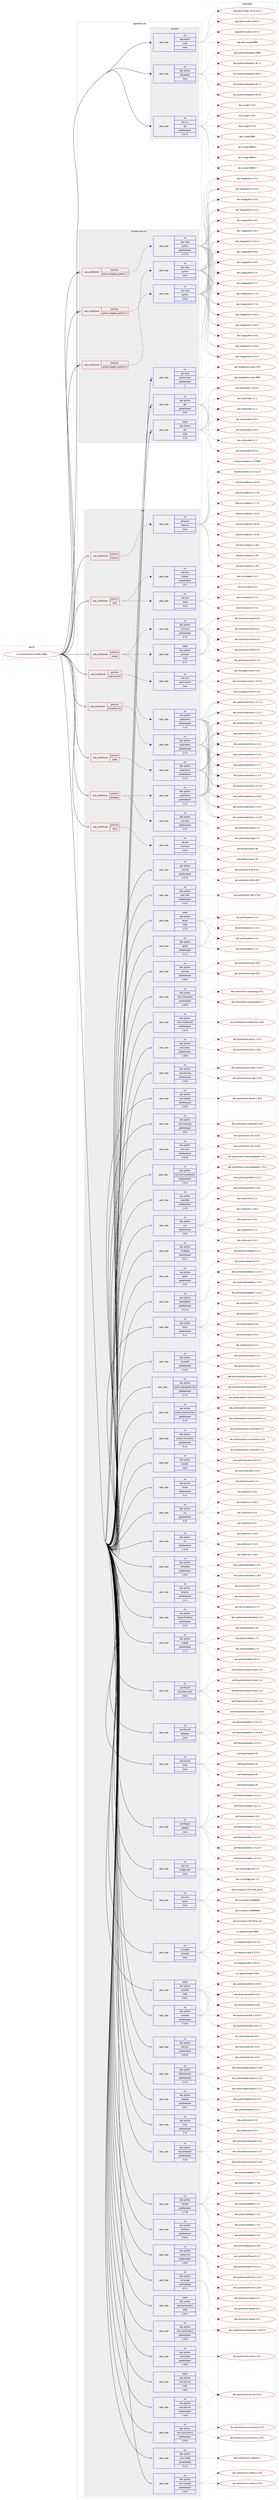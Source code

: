 digraph prolog {

# *************
# Graph options
# *************

newrank=true;
concentrate=true;
compound=true;
graph [rankdir=LR,fontname=Helvetica,fontsize=10,ranksep=1.5];#, ranksep=2.5, nodesep=0.2];
edge  [arrowhead=vee];
node  [fontname=Helvetica,fontsize=10];

# **********
# The ebuild
# **********

subgraph cluster_leftcol {
color=gray;
rank=same;
label=<<i>ebuild</i>>;
id [label="sys-cluster/neutron-2018.2.9999", color=red, width=4, href="../sys-cluster/neutron-2018.2.9999.svg"];
}

# ****************
# The dependencies
# ****************

subgraph cluster_midcol {
color=gray;
label=<<i>dependencies</i>>;
subgraph cluster_compile {
fillcolor="#eeeeee";
style=filled;
label=<<i>compile</i>>;
subgraph pack1236989 {
dependency1724137 [label=<<TABLE BORDER="0" CELLBORDER="1" CELLSPACING="0" CELLPADDING="4" WIDTH="220"><TR><TD ROWSPAN="6" CELLPADDING="30">pack_dep</TD></TR><TR><TD WIDTH="110">no</TD></TR><TR><TD>app-admin</TD></TR><TR><TD>sudo</TD></TR><TR><TD>none</TD></TR><TR><TD></TD></TR></TABLE>>, shape=none, color=blue];
}
id:e -> dependency1724137:w [weight=20,style="solid",arrowhead="vee"];
subgraph pack1236990 {
dependency1724138 [label=<<TABLE BORDER="0" CELLBORDER="1" CELLSPACING="0" CELLPADDING="4" WIDTH="220"><TR><TD ROWSPAN="6" CELLPADDING="30">pack_dep</TD></TR><TR><TD WIDTH="110">no</TD></TR><TR><TD>dev-python</TD></TR><TR><TD>setuptools</TD></TR><TR><TD>none</TD></TR><TR><TD></TD></TR></TABLE>>, shape=none, color=blue];
}
id:e -> dependency1724138:w [weight=20,style="solid",arrowhead="vee"];
subgraph pack1236991 {
dependency1724139 [label=<<TABLE BORDER="0" CELLBORDER="1" CELLSPACING="0" CELLPADDING="4" WIDTH="220"><TR><TD ROWSPAN="6" CELLPADDING="30">pack_dep</TD></TR><TR><TD WIDTH="110">no</TD></TR><TR><TD>dev-vcs</TD></TR><TR><TD>git</TD></TR><TR><TD>greaterequal</TD></TR><TR><TD>1.8.2.1</TD></TR></TABLE>>, shape=none, color=blue];
}
id:e -> dependency1724139:w [weight=20,style="solid",arrowhead="vee"];
}
subgraph cluster_compileandrun {
fillcolor="#eeeeee";
style=filled;
label=<<i>compile and run</i>>;
subgraph cond458899 {
dependency1724140 [label=<<TABLE BORDER="0" CELLBORDER="1" CELLSPACING="0" CELLPADDING="4"><TR><TD ROWSPAN="3" CELLPADDING="10">use_conditional</TD></TR><TR><TD>positive</TD></TR><TR><TD>python_targets_python2_7</TD></TR></TABLE>>, shape=none, color=red];
subgraph pack1236992 {
dependency1724141 [label=<<TABLE BORDER="0" CELLBORDER="1" CELLSPACING="0" CELLPADDING="4" WIDTH="220"><TR><TD ROWSPAN="6" CELLPADDING="30">pack_dep</TD></TR><TR><TD WIDTH="110">no</TD></TR><TR><TD>dev-lang</TD></TR><TR><TD>python</TD></TR><TR><TD>greaterequal</TD></TR><TR><TD>2.7.5-r2</TD></TR></TABLE>>, shape=none, color=blue];
}
dependency1724140:e -> dependency1724141:w [weight=20,style="dashed",arrowhead="vee"];
}
id:e -> dependency1724140:w [weight=20,style="solid",arrowhead="odotvee"];
subgraph cond458900 {
dependency1724142 [label=<<TABLE BORDER="0" CELLBORDER="1" CELLSPACING="0" CELLPADDING="4"><TR><TD ROWSPAN="3" CELLPADDING="10">use_conditional</TD></TR><TR><TD>positive</TD></TR><TR><TD>python_targets_python3_5</TD></TR></TABLE>>, shape=none, color=red];
subgraph pack1236993 {
dependency1724143 [label=<<TABLE BORDER="0" CELLBORDER="1" CELLSPACING="0" CELLPADDING="4" WIDTH="220"><TR><TD ROWSPAN="6" CELLPADDING="30">pack_dep</TD></TR><TR><TD WIDTH="110">no</TD></TR><TR><TD>dev-lang</TD></TR><TR><TD>python</TD></TR><TR><TD>none</TD></TR><TR><TD></TD></TR></TABLE>>, shape=none, color=blue];
}
dependency1724142:e -> dependency1724143:w [weight=20,style="dashed",arrowhead="vee"];
}
id:e -> dependency1724142:w [weight=20,style="solid",arrowhead="odotvee"];
subgraph cond458901 {
dependency1724144 [label=<<TABLE BORDER="0" CELLBORDER="1" CELLSPACING="0" CELLPADDING="4"><TR><TD ROWSPAN="3" CELLPADDING="10">use_conditional</TD></TR><TR><TD>positive</TD></TR><TR><TD>python_targets_python3_6</TD></TR></TABLE>>, shape=none, color=red];
subgraph pack1236994 {
dependency1724145 [label=<<TABLE BORDER="0" CELLBORDER="1" CELLSPACING="0" CELLPADDING="4" WIDTH="220"><TR><TD ROWSPAN="6" CELLPADDING="30">pack_dep</TD></TR><TR><TD WIDTH="110">no</TD></TR><TR><TD>dev-lang</TD></TR><TR><TD>python</TD></TR><TR><TD>none</TD></TR><TR><TD></TD></TR></TABLE>>, shape=none, color=blue];
}
dependency1724144:e -> dependency1724145:w [weight=20,style="dashed",arrowhead="vee"];
}
id:e -> dependency1724144:w [weight=20,style="solid",arrowhead="odotvee"];
subgraph pack1236995 {
dependency1724146 [label=<<TABLE BORDER="0" CELLBORDER="1" CELLSPACING="0" CELLPADDING="4" WIDTH="220"><TR><TD ROWSPAN="6" CELLPADDING="30">pack_dep</TD></TR><TR><TD WIDTH="110">no</TD></TR><TR><TD>dev-lang</TD></TR><TR><TD>python-exec</TD></TR><TR><TD>greaterequal</TD></TR><TR><TD>2</TD></TR></TABLE>>, shape=none, color=blue];
}
id:e -> dependency1724146:w [weight=20,style="solid",arrowhead="odotvee"];
subgraph pack1236996 {
dependency1724147 [label=<<TABLE BORDER="0" CELLBORDER="1" CELLSPACING="0" CELLPADDING="4" WIDTH="220"><TR><TD ROWSPAN="6" CELLPADDING="30">pack_dep</TD></TR><TR><TD WIDTH="110">no</TD></TR><TR><TD>dev-python</TD></TR><TR><TD>pbr</TD></TR><TR><TD>greaterequal</TD></TR><TR><TD>2.0.0</TD></TR></TABLE>>, shape=none, color=blue];
}
id:e -> dependency1724147:w [weight=20,style="solid",arrowhead="odotvee"];
subgraph pack1236997 {
dependency1724148 [label=<<TABLE BORDER="0" CELLBORDER="1" CELLSPACING="0" CELLPADDING="4" WIDTH="220"><TR><TD ROWSPAN="6" CELLPADDING="30">pack_dep</TD></TR><TR><TD WIDTH="110">weak</TD></TR><TR><TD>dev-python</TD></TR><TR><TD>pbr</TD></TR><TR><TD>tilde</TD></TR><TR><TD>2.1.0</TD></TR></TABLE>>, shape=none, color=blue];
}
id:e -> dependency1724148:w [weight=20,style="solid",arrowhead="odotvee"];
}
subgraph cluster_run {
fillcolor="#eeeeee";
style=filled;
label=<<i>run</i>>;
subgraph cond458902 {
dependency1724149 [label=<<TABLE BORDER="0" CELLBORDER="1" CELLSPACING="0" CELLPADDING="4"><TR><TD ROWSPAN="3" CELLPADDING="10">use_conditional</TD></TR><TR><TD>positive</TD></TR><TR><TD>compute-only</TD></TR></TABLE>>, shape=none, color=red];
subgraph pack1236998 {
dependency1724150 [label=<<TABLE BORDER="0" CELLBORDER="1" CELLSPACING="0" CELLPADDING="4" WIDTH="220"><TR><TD ROWSPAN="6" CELLPADDING="30">pack_dep</TD></TR><TR><TD WIDTH="110">no</TD></TR><TR><TD>dev-python</TD></TR><TR><TD>sqlalchemy</TD></TR><TR><TD>greaterequal</TD></TR><TR><TD>1.2.0</TD></TR></TABLE>>, shape=none, color=blue];
}
dependency1724149:e -> dependency1724150:w [weight=20,style="dashed",arrowhead="vee"];
}
id:e -> dependency1724149:w [weight=20,style="solid",arrowhead="odot"];
subgraph cond458903 {
dependency1724151 [label=<<TABLE BORDER="0" CELLBORDER="1" CELLSPACING="0" CELLPADDING="4"><TR><TD ROWSPAN="3" CELLPADDING="10">use_conditional</TD></TR><TR><TD>positive</TD></TR><TR><TD>dhcp</TD></TR></TABLE>>, shape=none, color=red];
subgraph pack1236999 {
dependency1724152 [label=<<TABLE BORDER="0" CELLBORDER="1" CELLSPACING="0" CELLPADDING="4" WIDTH="220"><TR><TD ROWSPAN="6" CELLPADDING="30">pack_dep</TD></TR><TR><TD WIDTH="110">no</TD></TR><TR><TD>net-dns</TD></TR><TR><TD>dnsmasq</TD></TR><TR><TD>none</TD></TR><TR><TD></TD></TR></TABLE>>, shape=none, color=blue];
}
dependency1724151:e -> dependency1724152:w [weight=20,style="dashed",arrowhead="vee"];
}
id:e -> dependency1724151:w [weight=20,style="solid",arrowhead="odot"];
subgraph cond458904 {
dependency1724153 [label=<<TABLE BORDER="0" CELLBORDER="1" CELLSPACING="0" CELLPADDING="4"><TR><TD ROWSPAN="3" CELLPADDING="10">use_conditional</TD></TR><TR><TD>positive</TD></TR><TR><TD>haproxy</TD></TR></TABLE>>, shape=none, color=red];
subgraph pack1237000 {
dependency1724154 [label=<<TABLE BORDER="0" CELLBORDER="1" CELLSPACING="0" CELLPADDING="4" WIDTH="220"><TR><TD ROWSPAN="6" CELLPADDING="30">pack_dep</TD></TR><TR><TD WIDTH="110">no</TD></TR><TR><TD>net-proxy</TD></TR><TR><TD>haproxy</TD></TR><TR><TD>none</TD></TR><TR><TD></TD></TR></TABLE>>, shape=none, color=blue];
}
dependency1724153:e -> dependency1724154:w [weight=20,style="dashed",arrowhead="vee"];
}
id:e -> dependency1724153:w [weight=20,style="solid",arrowhead="odot"];
subgraph cond458905 {
dependency1724155 [label=<<TABLE BORDER="0" CELLBORDER="1" CELLSPACING="0" CELLPADDING="4"><TR><TD ROWSPAN="3" CELLPADDING="10">use_conditional</TD></TR><TR><TD>positive</TD></TR><TR><TD>ipv6</TD></TR></TABLE>>, shape=none, color=red];
subgraph pack1237001 {
dependency1724156 [label=<<TABLE BORDER="0" CELLBORDER="1" CELLSPACING="0" CELLPADDING="4" WIDTH="220"><TR><TD ROWSPAN="6" CELLPADDING="30">pack_dep</TD></TR><TR><TD WIDTH="110">no</TD></TR><TR><TD>net-misc</TD></TR><TR><TD>radvd</TD></TR><TR><TD>none</TD></TR><TR><TD></TD></TR></TABLE>>, shape=none, color=blue];
}
dependency1724155:e -> dependency1724156:w [weight=20,style="dashed",arrowhead="vee"];
subgraph pack1237002 {
dependency1724157 [label=<<TABLE BORDER="0" CELLBORDER="1" CELLSPACING="0" CELLPADDING="4" WIDTH="220"><TR><TD ROWSPAN="6" CELLPADDING="30">pack_dep</TD></TR><TR><TD WIDTH="110">no</TD></TR><TR><TD>net-misc</TD></TR><TR><TD>dibbler</TD></TR><TR><TD>greaterequal</TD></TR><TR><TD>1.0.1</TD></TR></TABLE>>, shape=none, color=blue];
}
dependency1724155:e -> dependency1724157:w [weight=20,style="dashed",arrowhead="vee"];
}
id:e -> dependency1724155:w [weight=20,style="solid",arrowhead="odot"];
subgraph cond458906 {
dependency1724158 [label=<<TABLE BORDER="0" CELLBORDER="1" CELLSPACING="0" CELLPADDING="4"><TR><TD ROWSPAN="3" CELLPADDING="10">use_conditional</TD></TR><TR><TD>positive</TD></TR><TR><TD>mysql</TD></TR></TABLE>>, shape=none, color=red];
subgraph pack1237003 {
dependency1724159 [label=<<TABLE BORDER="0" CELLBORDER="1" CELLSPACING="0" CELLPADDING="4" WIDTH="220"><TR><TD ROWSPAN="6" CELLPADDING="30">pack_dep</TD></TR><TR><TD WIDTH="110">no</TD></TR><TR><TD>dev-python</TD></TR><TR><TD>pymysql</TD></TR><TR><TD>greaterequal</TD></TR><TR><TD>0.7.6</TD></TR></TABLE>>, shape=none, color=blue];
}
dependency1724158:e -> dependency1724159:w [weight=20,style="dashed",arrowhead="vee"];
subgraph pack1237004 {
dependency1724160 [label=<<TABLE BORDER="0" CELLBORDER="1" CELLSPACING="0" CELLPADDING="4" WIDTH="220"><TR><TD ROWSPAN="6" CELLPADDING="30">pack_dep</TD></TR><TR><TD WIDTH="110">weak</TD></TR><TR><TD>dev-python</TD></TR><TR><TD>pymysql</TD></TR><TR><TD>tilde</TD></TR><TR><TD>0.7.7</TD></TR></TABLE>>, shape=none, color=blue];
}
dependency1724158:e -> dependency1724160:w [weight=20,style="dashed",arrowhead="vee"];
subgraph pack1237005 {
dependency1724161 [label=<<TABLE BORDER="0" CELLBORDER="1" CELLSPACING="0" CELLPADDING="4" WIDTH="220"><TR><TD ROWSPAN="6" CELLPADDING="30">pack_dep</TD></TR><TR><TD WIDTH="110">no</TD></TR><TR><TD>dev-python</TD></TR><TR><TD>sqlalchemy</TD></TR><TR><TD>greaterequal</TD></TR><TR><TD>1.2.0</TD></TR></TABLE>>, shape=none, color=blue];
}
dependency1724158:e -> dependency1724161:w [weight=20,style="dashed",arrowhead="vee"];
}
id:e -> dependency1724158:w [weight=20,style="solid",arrowhead="odot"];
subgraph cond458907 {
dependency1724162 [label=<<TABLE BORDER="0" CELLBORDER="1" CELLSPACING="0" CELLPADDING="4"><TR><TD ROWSPAN="3" CELLPADDING="10">use_conditional</TD></TR><TR><TD>positive</TD></TR><TR><TD>openvswitch</TD></TR></TABLE>>, shape=none, color=red];
subgraph pack1237006 {
dependency1724163 [label=<<TABLE BORDER="0" CELLBORDER="1" CELLSPACING="0" CELLPADDING="4" WIDTH="220"><TR><TD ROWSPAN="6" CELLPADDING="30">pack_dep</TD></TR><TR><TD WIDTH="110">no</TD></TR><TR><TD>net-misc</TD></TR><TR><TD>openvswitch</TD></TR><TR><TD>none</TD></TR><TR><TD></TD></TR></TABLE>>, shape=none, color=blue];
}
dependency1724162:e -> dependency1724163:w [weight=20,style="dashed",arrowhead="vee"];
}
id:e -> dependency1724162:w [weight=20,style="solid",arrowhead="odot"];
subgraph cond458908 {
dependency1724164 [label=<<TABLE BORDER="0" CELLBORDER="1" CELLSPACING="0" CELLPADDING="4"><TR><TD ROWSPAN="3" CELLPADDING="10">use_conditional</TD></TR><TR><TD>positive</TD></TR><TR><TD>postgres</TD></TR></TABLE>>, shape=none, color=red];
subgraph pack1237007 {
dependency1724165 [label=<<TABLE BORDER="0" CELLBORDER="1" CELLSPACING="0" CELLPADDING="4" WIDTH="220"><TR><TD ROWSPAN="6" CELLPADDING="30">pack_dep</TD></TR><TR><TD WIDTH="110">no</TD></TR><TR><TD>dev-python</TD></TR><TR><TD>psycopg</TD></TR><TR><TD>greaterequal</TD></TR><TR><TD>2.5.0</TD></TR></TABLE>>, shape=none, color=blue];
}
dependency1724164:e -> dependency1724165:w [weight=20,style="dashed",arrowhead="vee"];
subgraph pack1237008 {
dependency1724166 [label=<<TABLE BORDER="0" CELLBORDER="1" CELLSPACING="0" CELLPADDING="4" WIDTH="220"><TR><TD ROWSPAN="6" CELLPADDING="30">pack_dep</TD></TR><TR><TD WIDTH="110">no</TD></TR><TR><TD>dev-python</TD></TR><TR><TD>sqlalchemy</TD></TR><TR><TD>greaterequal</TD></TR><TR><TD>1.2.0</TD></TR></TABLE>>, shape=none, color=blue];
}
dependency1724164:e -> dependency1724166:w [weight=20,style="dashed",arrowhead="vee"];
}
id:e -> dependency1724164:w [weight=20,style="solid",arrowhead="odot"];
subgraph cond458909 {
dependency1724167 [label=<<TABLE BORDER="0" CELLBORDER="1" CELLSPACING="0" CELLPADDING="4"><TR><TD ROWSPAN="3" CELLPADDING="10">use_conditional</TD></TR><TR><TD>positive</TD></TR><TR><TD>sqlite</TD></TR></TABLE>>, shape=none, color=red];
subgraph pack1237009 {
dependency1724168 [label=<<TABLE BORDER="0" CELLBORDER="1" CELLSPACING="0" CELLPADDING="4" WIDTH="220"><TR><TD ROWSPAN="6" CELLPADDING="30">pack_dep</TD></TR><TR><TD WIDTH="110">no</TD></TR><TR><TD>dev-python</TD></TR><TR><TD>sqlalchemy</TD></TR><TR><TD>greaterequal</TD></TR><TR><TD>1.2.0</TD></TR></TABLE>>, shape=none, color=blue];
}
dependency1724167:e -> dependency1724168:w [weight=20,style="dashed",arrowhead="vee"];
}
id:e -> dependency1724167:w [weight=20,style="solid",arrowhead="odot"];
subgraph pack1237010 {
dependency1724169 [label=<<TABLE BORDER="0" CELLBORDER="1" CELLSPACING="0" CELLPADDING="4" WIDTH="220"><TR><TD ROWSPAN="6" CELLPADDING="30">pack_dep</TD></TR><TR><TD WIDTH="110">no</TD></TR><TR><TD>dev-python</TD></TR><TR><TD>alembic</TD></TR><TR><TD>greaterequal</TD></TR><TR><TD>0.8.10</TD></TR></TABLE>>, shape=none, color=blue];
}
id:e -> dependency1724169:w [weight=20,style="solid",arrowhead="odot"];
subgraph pack1237011 {
dependency1724170 [label=<<TABLE BORDER="0" CELLBORDER="1" CELLSPACING="0" CELLPADDING="4" WIDTH="220"><TR><TD ROWSPAN="6" CELLPADDING="30">pack_dep</TD></TR><TR><TD WIDTH="110">no</TD></TR><TR><TD>dev-python</TD></TR><TR><TD>debtcollector</TD></TR><TR><TD>greaterequal</TD></TR><TR><TD>1.2.0</TD></TR></TABLE>>, shape=none, color=blue];
}
id:e -> dependency1724170:w [weight=20,style="solid",arrowhead="odot"];
subgraph pack1237012 {
dependency1724171 [label=<<TABLE BORDER="0" CELLBORDER="1" CELLSPACING="0" CELLPADDING="4" WIDTH="220"><TR><TD ROWSPAN="6" CELLPADDING="30">pack_dep</TD></TR><TR><TD WIDTH="110">no</TD></TR><TR><TD>dev-python</TD></TR><TR><TD>eventlet</TD></TR><TR><TD>greaterequal</TD></TR><TR><TD>0.18.4</TD></TR></TABLE>>, shape=none, color=blue];
}
id:e -> dependency1724171:w [weight=20,style="solid",arrowhead="odot"];
subgraph pack1237013 {
dependency1724172 [label=<<TABLE BORDER="0" CELLBORDER="1" CELLSPACING="0" CELLPADDING="4" WIDTH="220"><TR><TD ROWSPAN="6" CELLPADDING="30">pack_dep</TD></TR><TR><TD WIDTH="110">no</TD></TR><TR><TD>dev-python</TD></TR><TR><TD>httplib2</TD></TR><TR><TD>greaterequal</TD></TR><TR><TD>0.9.1</TD></TR></TABLE>>, shape=none, color=blue];
}
id:e -> dependency1724172:w [weight=20,style="solid",arrowhead="odot"];
subgraph pack1237014 {
dependency1724173 [label=<<TABLE BORDER="0" CELLBORDER="1" CELLSPACING="0" CELLPADDING="4" WIDTH="220"><TR><TD ROWSPAN="6" CELLPADDING="30">pack_dep</TD></TR><TR><TD WIDTH="110">no</TD></TR><TR><TD>dev-python</TD></TR><TR><TD>jinja</TD></TR><TR><TD>greaterequal</TD></TR><TR><TD>2.10</TD></TR></TABLE>>, shape=none, color=blue];
}
id:e -> dependency1724173:w [weight=20,style="solid",arrowhead="odot"];
subgraph pack1237015 {
dependency1724174 [label=<<TABLE BORDER="0" CELLBORDER="1" CELLSPACING="0" CELLPADDING="4" WIDTH="220"><TR><TD ROWSPAN="6" CELLPADDING="30">pack_dep</TD></TR><TR><TD WIDTH="110">no</TD></TR><TR><TD>dev-python</TD></TR><TR><TD>keystoneauth</TD></TR><TR><TD>greaterequal</TD></TR><TR><TD>3.4.0</TD></TR></TABLE>>, shape=none, color=blue];
}
id:e -> dependency1724174:w [weight=20,style="solid",arrowhead="odot"];
subgraph pack1237016 {
dependency1724175 [label=<<TABLE BORDER="0" CELLBORDER="1" CELLSPACING="0" CELLPADDING="4" WIDTH="220"><TR><TD ROWSPAN="6" CELLPADDING="30">pack_dep</TD></TR><TR><TD WIDTH="110">no</TD></TR><TR><TD>dev-python</TD></TR><TR><TD>netaddr</TD></TR><TR><TD>greaterequal</TD></TR><TR><TD>0.7.18</TD></TR></TABLE>>, shape=none, color=blue];
}
id:e -> dependency1724175:w [weight=20,style="solid",arrowhead="odot"];
subgraph pack1237017 {
dependency1724176 [label=<<TABLE BORDER="0" CELLBORDER="1" CELLSPACING="0" CELLPADDING="4" WIDTH="220"><TR><TD ROWSPAN="6" CELLPADDING="30">pack_dep</TD></TR><TR><TD WIDTH="110">no</TD></TR><TR><TD>dev-python</TD></TR><TR><TD>netifaces</TD></TR><TR><TD>greaterequal</TD></TR><TR><TD>0.10.4</TD></TR></TABLE>>, shape=none, color=blue];
}
id:e -> dependency1724176:w [weight=20,style="solid",arrowhead="odot"];
subgraph pack1237018 {
dependency1724177 [label=<<TABLE BORDER="0" CELLBORDER="1" CELLSPACING="0" CELLPADDING="4" WIDTH="220"><TR><TD ROWSPAN="6" CELLPADDING="30">pack_dep</TD></TR><TR><TD WIDTH="110">no</TD></TR><TR><TD>dev-python</TD></TR><TR><TD>neutron-lib</TD></TR><TR><TD>greaterequal</TD></TR><TR><TD>1.18.0</TD></TR></TABLE>>, shape=none, color=blue];
}
id:e -> dependency1724177:w [weight=20,style="solid",arrowhead="odot"];
subgraph pack1237019 {
dependency1724178 [label=<<TABLE BORDER="0" CELLBORDER="1" CELLSPACING="0" CELLPADDING="4" WIDTH="220"><TR><TD ROWSPAN="6" CELLPADDING="30">pack_dep</TD></TR><TR><TD WIDTH="110">no</TD></TR><TR><TD>dev-python</TD></TR><TR><TD>os-xenapi</TD></TR><TR><TD>greaterequal</TD></TR><TR><TD>0.3.1</TD></TR></TABLE>>, shape=none, color=blue];
}
id:e -> dependency1724178:w [weight=20,style="solid",arrowhead="odot"];
subgraph pack1237020 {
dependency1724179 [label=<<TABLE BORDER="0" CELLBORDER="1" CELLSPACING="0" CELLPADDING="4" WIDTH="220"><TR><TD ROWSPAN="6" CELLPADDING="30">pack_dep</TD></TR><TR><TD WIDTH="110">no</TD></TR><TR><TD>dev-python</TD></TR><TR><TD>oslo-cache</TD></TR><TR><TD>greaterequal</TD></TR><TR><TD>1.26.0</TD></TR></TABLE>>, shape=none, color=blue];
}
id:e -> dependency1724179:w [weight=20,style="solid",arrowhead="odot"];
subgraph pack1237021 {
dependency1724180 [label=<<TABLE BORDER="0" CELLBORDER="1" CELLSPACING="0" CELLPADDING="4" WIDTH="220"><TR><TD ROWSPAN="6" CELLPADDING="30">pack_dep</TD></TR><TR><TD WIDTH="110">no</TD></TR><TR><TD>dev-python</TD></TR><TR><TD>oslo-concurrency</TD></TR><TR><TD>greaterequal</TD></TR><TR><TD>3.25.0</TD></TR></TABLE>>, shape=none, color=blue];
}
id:e -> dependency1724180:w [weight=20,style="solid",arrowhead="odot"];
subgraph pack1237022 {
dependency1724181 [label=<<TABLE BORDER="0" CELLBORDER="1" CELLSPACING="0" CELLPADDING="4" WIDTH="220"><TR><TD ROWSPAN="6" CELLPADDING="30">pack_dep</TD></TR><TR><TD WIDTH="110">no</TD></TR><TR><TD>dev-python</TD></TR><TR><TD>oslo-config</TD></TR><TR><TD>greaterequal</TD></TR><TR><TD>5.1.0</TD></TR></TABLE>>, shape=none, color=blue];
}
id:e -> dependency1724181:w [weight=20,style="solid",arrowhead="odot"];
subgraph pack1237023 {
dependency1724182 [label=<<TABLE BORDER="0" CELLBORDER="1" CELLSPACING="0" CELLPADDING="4" WIDTH="220"><TR><TD ROWSPAN="6" CELLPADDING="30">pack_dep</TD></TR><TR><TD WIDTH="110">no</TD></TR><TR><TD>dev-python</TD></TR><TR><TD>oslo-context</TD></TR><TR><TD>greaterequal</TD></TR><TR><TD>2.19.2</TD></TR></TABLE>>, shape=none, color=blue];
}
id:e -> dependency1724182:w [weight=20,style="solid",arrowhead="odot"];
subgraph pack1237024 {
dependency1724183 [label=<<TABLE BORDER="0" CELLBORDER="1" CELLSPACING="0" CELLPADDING="4" WIDTH="220"><TR><TD ROWSPAN="6" CELLPADDING="30">pack_dep</TD></TR><TR><TD WIDTH="110">no</TD></TR><TR><TD>dev-python</TD></TR><TR><TD>oslo-db</TD></TR><TR><TD>greaterequal</TD></TR><TR><TD>4.27.0</TD></TR></TABLE>>, shape=none, color=blue];
}
id:e -> dependency1724183:w [weight=20,style="solid",arrowhead="odot"];
subgraph pack1237025 {
dependency1724184 [label=<<TABLE BORDER="0" CELLBORDER="1" CELLSPACING="0" CELLPADDING="4" WIDTH="220"><TR><TD ROWSPAN="6" CELLPADDING="30">pack_dep</TD></TR><TR><TD WIDTH="110">no</TD></TR><TR><TD>dev-python</TD></TR><TR><TD>oslo-i18n</TD></TR><TR><TD>greaterequal</TD></TR><TR><TD>3.15.3</TD></TR></TABLE>>, shape=none, color=blue];
}
id:e -> dependency1724184:w [weight=20,style="solid",arrowhead="odot"];
subgraph pack1237026 {
dependency1724185 [label=<<TABLE BORDER="0" CELLBORDER="1" CELLSPACING="0" CELLPADDING="4" WIDTH="220"><TR><TD ROWSPAN="6" CELLPADDING="30">pack_dep</TD></TR><TR><TD WIDTH="110">no</TD></TR><TR><TD>dev-python</TD></TR><TR><TD>oslo-log</TD></TR><TR><TD>greaterequal</TD></TR><TR><TD>3.36.0</TD></TR></TABLE>>, shape=none, color=blue];
}
id:e -> dependency1724185:w [weight=20,style="solid",arrowhead="odot"];
subgraph pack1237027 {
dependency1724186 [label=<<TABLE BORDER="0" CELLBORDER="1" CELLSPACING="0" CELLPADDING="4" WIDTH="220"><TR><TD ROWSPAN="6" CELLPADDING="30">pack_dep</TD></TR><TR><TD WIDTH="110">no</TD></TR><TR><TD>dev-python</TD></TR><TR><TD>oslo-messaging</TD></TR><TR><TD>greaterequal</TD></TR><TR><TD>5.29.0</TD></TR></TABLE>>, shape=none, color=blue];
}
id:e -> dependency1724186:w [weight=20,style="solid",arrowhead="odot"];
subgraph pack1237028 {
dependency1724187 [label=<<TABLE BORDER="0" CELLBORDER="1" CELLSPACING="0" CELLPADDING="4" WIDTH="220"><TR><TD ROWSPAN="6" CELLPADDING="30">pack_dep</TD></TR><TR><TD WIDTH="110">no</TD></TR><TR><TD>dev-python</TD></TR><TR><TD>oslo-middleware</TD></TR><TR><TD>greaterequal</TD></TR><TR><TD>3.31.0</TD></TR></TABLE>>, shape=none, color=blue];
}
id:e -> dependency1724187:w [weight=20,style="solid",arrowhead="odot"];
subgraph pack1237029 {
dependency1724188 [label=<<TABLE BORDER="0" CELLBORDER="1" CELLSPACING="0" CELLPADDING="4" WIDTH="220"><TR><TD ROWSPAN="6" CELLPADDING="30">pack_dep</TD></TR><TR><TD WIDTH="110">no</TD></TR><TR><TD>dev-python</TD></TR><TR><TD>oslo-policy</TD></TR><TR><TD>greaterequal</TD></TR><TR><TD>1.30.0</TD></TR></TABLE>>, shape=none, color=blue];
}
id:e -> dependency1724188:w [weight=20,style="solid",arrowhead="odot"];
subgraph pack1237030 {
dependency1724189 [label=<<TABLE BORDER="0" CELLBORDER="1" CELLSPACING="0" CELLPADDING="4" WIDTH="220"><TR><TD ROWSPAN="6" CELLPADDING="30">pack_dep</TD></TR><TR><TD WIDTH="110">no</TD></TR><TR><TD>dev-python</TD></TR><TR><TD>oslo-privsep</TD></TR><TR><TD>greaterequal</TD></TR><TR><TD>1.23.0</TD></TR></TABLE>>, shape=none, color=blue];
}
id:e -> dependency1724189:w [weight=20,style="solid",arrowhead="odot"];
subgraph pack1237031 {
dependency1724190 [label=<<TABLE BORDER="0" CELLBORDER="1" CELLSPACING="0" CELLPADDING="4" WIDTH="220"><TR><TD ROWSPAN="6" CELLPADDING="30">pack_dep</TD></TR><TR><TD WIDTH="110">no</TD></TR><TR><TD>dev-python</TD></TR><TR><TD>oslo-reports</TD></TR><TR><TD>greaterequal</TD></TR><TR><TD>1.18.0</TD></TR></TABLE>>, shape=none, color=blue];
}
id:e -> dependency1724190:w [weight=20,style="solid",arrowhead="odot"];
subgraph pack1237032 {
dependency1724191 [label=<<TABLE BORDER="0" CELLBORDER="1" CELLSPACING="0" CELLPADDING="4" WIDTH="220"><TR><TD ROWSPAN="6" CELLPADDING="30">pack_dep</TD></TR><TR><TD WIDTH="110">no</TD></TR><TR><TD>dev-python</TD></TR><TR><TD>oslo-rootwrap</TD></TR><TR><TD>greaterequal</TD></TR><TR><TD>5.8.0</TD></TR></TABLE>>, shape=none, color=blue];
}
id:e -> dependency1724191:w [weight=20,style="solid",arrowhead="odot"];
subgraph pack1237033 {
dependency1724192 [label=<<TABLE BORDER="0" CELLBORDER="1" CELLSPACING="0" CELLPADDING="4" WIDTH="220"><TR><TD ROWSPAN="6" CELLPADDING="30">pack_dep</TD></TR><TR><TD WIDTH="110">no</TD></TR><TR><TD>dev-python</TD></TR><TR><TD>oslo-serialization</TD></TR><TR><TD>greaterequal</TD></TR><TR><TD>1.18.0</TD></TR></TABLE>>, shape=none, color=blue];
}
id:e -> dependency1724192:w [weight=20,style="solid",arrowhead="odot"];
subgraph pack1237034 {
dependency1724193 [label=<<TABLE BORDER="0" CELLBORDER="1" CELLSPACING="0" CELLPADDING="4" WIDTH="220"><TR><TD ROWSPAN="6" CELLPADDING="30">pack_dep</TD></TR><TR><TD WIDTH="110">no</TD></TR><TR><TD>dev-python</TD></TR><TR><TD>oslo-service</TD></TR><TR><TD>greaterequal</TD></TR><TR><TD>1.24.0</TD></TR></TABLE>>, shape=none, color=blue];
}
id:e -> dependency1724193:w [weight=20,style="solid",arrowhead="odot"];
subgraph pack1237035 {
dependency1724194 [label=<<TABLE BORDER="0" CELLBORDER="1" CELLSPACING="0" CELLPADDING="4" WIDTH="220"><TR><TD ROWSPAN="6" CELLPADDING="30">pack_dep</TD></TR><TR><TD WIDTH="110">no</TD></TR><TR><TD>dev-python</TD></TR><TR><TD>oslo-utils</TD></TR><TR><TD>greaterequal</TD></TR><TR><TD>3.33.0</TD></TR></TABLE>>, shape=none, color=blue];
}
id:e -> dependency1724194:w [weight=20,style="solid",arrowhead="odot"];
subgraph pack1237036 {
dependency1724195 [label=<<TABLE BORDER="0" CELLBORDER="1" CELLSPACING="0" CELLPADDING="4" WIDTH="220"><TR><TD ROWSPAN="6" CELLPADDING="30">pack_dep</TD></TR><TR><TD WIDTH="110">no</TD></TR><TR><TD>dev-python</TD></TR><TR><TD>oslo-versionedobjects</TD></TR><TR><TD>greaterequal</TD></TR><TR><TD>1.31.2</TD></TR></TABLE>>, shape=none, color=blue];
}
id:e -> dependency1724195:w [weight=20,style="solid",arrowhead="odot"];
subgraph pack1237037 {
dependency1724196 [label=<<TABLE BORDER="0" CELLBORDER="1" CELLSPACING="0" CELLPADDING="4" WIDTH="220"><TR><TD ROWSPAN="6" CELLPADDING="30">pack_dep</TD></TR><TR><TD WIDTH="110">no</TD></TR><TR><TD>dev-python</TD></TR><TR><TD>osprofiler</TD></TR><TR><TD>greaterequal</TD></TR><TR><TD>1.4.0</TD></TR></TABLE>>, shape=none, color=blue];
}
id:e -> dependency1724196:w [weight=20,style="solid",arrowhead="odot"];
subgraph pack1237038 {
dependency1724197 [label=<<TABLE BORDER="0" CELLBORDER="1" CELLSPACING="0" CELLPADDING="4" WIDTH="220"><TR><TD ROWSPAN="6" CELLPADDING="30">pack_dep</TD></TR><TR><TD WIDTH="110">no</TD></TR><TR><TD>dev-python</TD></TR><TR><TD>ovs</TD></TR><TR><TD>greaterequal</TD></TR><TR><TD>2.8.0</TD></TR></TABLE>>, shape=none, color=blue];
}
id:e -> dependency1724197:w [weight=20,style="solid",arrowhead="odot"];
subgraph pack1237039 {
dependency1724198 [label=<<TABLE BORDER="0" CELLBORDER="1" CELLSPACING="0" CELLPADDING="4" WIDTH="220"><TR><TD ROWSPAN="6" CELLPADDING="30">pack_dep</TD></TR><TR><TD WIDTH="110">no</TD></TR><TR><TD>dev-python</TD></TR><TR><TD>ovsdbapp</TD></TR><TR><TD>greaterequal</TD></TR><TR><TD>0.9.1</TD></TR></TABLE>>, shape=none, color=blue];
}
id:e -> dependency1724198:w [weight=20,style="solid",arrowhead="odot"];
subgraph pack1237040 {
dependency1724199 [label=<<TABLE BORDER="0" CELLBORDER="1" CELLSPACING="0" CELLPADDING="4" WIDTH="220"><TR><TD ROWSPAN="6" CELLPADDING="30">pack_dep</TD></TR><TR><TD WIDTH="110">no</TD></TR><TR><TD>dev-python</TD></TR><TR><TD>paste</TD></TR><TR><TD>greaterequal</TD></TR><TR><TD>2.0.2</TD></TR></TABLE>>, shape=none, color=blue];
}
id:e -> dependency1724199:w [weight=20,style="solid",arrowhead="odot"];
subgraph pack1237041 {
dependency1724200 [label=<<TABLE BORDER="0" CELLBORDER="1" CELLSPACING="0" CELLPADDING="4" WIDTH="220"><TR><TD ROWSPAN="6" CELLPADDING="30">pack_dep</TD></TR><TR><TD WIDTH="110">no</TD></TR><TR><TD>dev-python</TD></TR><TR><TD>pastedeploy</TD></TR><TR><TD>greaterequal</TD></TR><TR><TD>1.5.0-r1</TD></TR></TABLE>>, shape=none, color=blue];
}
id:e -> dependency1724200:w [weight=20,style="solid",arrowhead="odot"];
subgraph pack1237042 {
dependency1724201 [label=<<TABLE BORDER="0" CELLBORDER="1" CELLSPACING="0" CELLPADDING="4" WIDTH="220"><TR><TD ROWSPAN="6" CELLPADDING="30">pack_dep</TD></TR><TR><TD WIDTH="110">no</TD></TR><TR><TD>dev-python</TD></TR><TR><TD>pecan</TD></TR><TR><TD>greaterequal</TD></TR><TR><TD>1.1.1</TD></TR></TABLE>>, shape=none, color=blue];
}
id:e -> dependency1724201:w [weight=20,style="solid",arrowhead="odot"];
subgraph pack1237043 {
dependency1724202 [label=<<TABLE BORDER="0" CELLBORDER="1" CELLSPACING="0" CELLPADDING="4" WIDTH="220"><TR><TD ROWSPAN="6" CELLPADDING="30">pack_dep</TD></TR><TR><TD WIDTH="110">no</TD></TR><TR><TD>dev-python</TD></TR><TR><TD>psutil</TD></TR><TR><TD>greaterequal</TD></TR><TR><TD>3.2.2</TD></TR></TABLE>>, shape=none, color=blue];
}
id:e -> dependency1724202:w [weight=20,style="solid",arrowhead="odot"];
subgraph pack1237044 {
dependency1724203 [label=<<TABLE BORDER="0" CELLBORDER="1" CELLSPACING="0" CELLPADDING="4" WIDTH="220"><TR><TD ROWSPAN="6" CELLPADDING="30">pack_dep</TD></TR><TR><TD WIDTH="110">no</TD></TR><TR><TD>dev-python</TD></TR><TR><TD>pyroute2</TD></TR><TR><TD>greaterequal</TD></TR><TR><TD>0.4.21</TD></TR></TABLE>>, shape=none, color=blue];
}
id:e -> dependency1724203:w [weight=20,style="solid",arrowhead="odot"];
subgraph pack1237045 {
dependency1724204 [label=<<TABLE BORDER="0" CELLBORDER="1" CELLSPACING="0" CELLPADDING="4" WIDTH="220"><TR><TD ROWSPAN="6" CELLPADDING="30">pack_dep</TD></TR><TR><TD WIDTH="110">no</TD></TR><TR><TD>dev-python</TD></TR><TR><TD>python-designateclient</TD></TR><TR><TD>greaterequal</TD></TR><TR><TD>2.7.0</TD></TR></TABLE>>, shape=none, color=blue];
}
id:e -> dependency1724204:w [weight=20,style="solid",arrowhead="odot"];
subgraph pack1237046 {
dependency1724205 [label=<<TABLE BORDER="0" CELLBORDER="1" CELLSPACING="0" CELLPADDING="4" WIDTH="220"><TR><TD ROWSPAN="6" CELLPADDING="30">pack_dep</TD></TR><TR><TD WIDTH="110">no</TD></TR><TR><TD>dev-python</TD></TR><TR><TD>python-neutronclient</TD></TR><TR><TD>greaterequal</TD></TR><TR><TD>6.3.0</TD></TR></TABLE>>, shape=none, color=blue];
}
id:e -> dependency1724205:w [weight=20,style="solid",arrowhead="odot"];
subgraph pack1237047 {
dependency1724206 [label=<<TABLE BORDER="0" CELLBORDER="1" CELLSPACING="0" CELLPADDING="4" WIDTH="220"><TR><TD ROWSPAN="6" CELLPADDING="30">pack_dep</TD></TR><TR><TD WIDTH="110">no</TD></TR><TR><TD>dev-python</TD></TR><TR><TD>python-novaclient</TD></TR><TR><TD>greaterequal</TD></TR><TR><TD>9.1.0</TD></TR></TABLE>>, shape=none, color=blue];
}
id:e -> dependency1724206:w [weight=20,style="solid",arrowhead="odot"];
subgraph pack1237048 {
dependency1724207 [label=<<TABLE BORDER="0" CELLBORDER="1" CELLSPACING="0" CELLPADDING="4" WIDTH="220"><TR><TD ROWSPAN="6" CELLPADDING="30">pack_dep</TD></TR><TR><TD WIDTH="110">no</TD></TR><TR><TD>dev-python</TD></TR><TR><TD>pyudev</TD></TR><TR><TD>none</TD></TR><TR><TD></TD></TR></TABLE>>, shape=none, color=blue];
}
id:e -> dependency1724207:w [weight=20,style="solid",arrowhead="odot"];
subgraph pack1237049 {
dependency1724208 [label=<<TABLE BORDER="0" CELLBORDER="1" CELLSPACING="0" CELLPADDING="4" WIDTH="220"><TR><TD ROWSPAN="6" CELLPADDING="30">pack_dep</TD></TR><TR><TD WIDTH="110">no</TD></TR><TR><TD>dev-python</TD></TR><TR><TD>routes</TD></TR><TR><TD>greaterequal</TD></TR><TR><TD>2.3.1</TD></TR></TABLE>>, shape=none, color=blue];
}
id:e -> dependency1724208:w [weight=20,style="solid",arrowhead="odot"];
subgraph pack1237050 {
dependency1724209 [label=<<TABLE BORDER="0" CELLBORDER="1" CELLSPACING="0" CELLPADDING="4" WIDTH="220"><TR><TD ROWSPAN="6" CELLPADDING="30">pack_dep</TD></TR><TR><TD WIDTH="110">no</TD></TR><TR><TD>dev-python</TD></TR><TR><TD>ryu</TD></TR><TR><TD>greaterequal</TD></TR><TR><TD>4.24</TD></TR></TABLE>>, shape=none, color=blue];
}
id:e -> dependency1724209:w [weight=20,style="solid",arrowhead="odot"];
subgraph pack1237051 {
dependency1724210 [label=<<TABLE BORDER="0" CELLBORDER="1" CELLSPACING="0" CELLPADDING="4" WIDTH="220"><TR><TD ROWSPAN="6" CELLPADDING="30">pack_dep</TD></TR><TR><TD WIDTH="110">no</TD></TR><TR><TD>dev-python</TD></TR><TR><TD>six</TD></TR><TR><TD>greaterequal</TD></TR><TR><TD>1.10.0</TD></TR></TABLE>>, shape=none, color=blue];
}
id:e -> dependency1724210:w [weight=20,style="solid",arrowhead="odot"];
subgraph pack1237052 {
dependency1724211 [label=<<TABLE BORDER="0" CELLBORDER="1" CELLSPACING="0" CELLPADDING="4" WIDTH="220"><TR><TD ROWSPAN="6" CELLPADDING="30">pack_dep</TD></TR><TR><TD WIDTH="110">no</TD></TR><TR><TD>dev-python</TD></TR><TR><TD>stevedore</TD></TR><TR><TD>greaterequal</TD></TR><TR><TD>1.20.1</TD></TR></TABLE>>, shape=none, color=blue];
}
id:e -> dependency1724211:w [weight=20,style="solid",arrowhead="odot"];
subgraph pack1237053 {
dependency1724212 [label=<<TABLE BORDER="0" CELLBORDER="1" CELLSPACING="0" CELLPADDING="4" WIDTH="220"><TR><TD ROWSPAN="6" CELLPADDING="30">pack_dep</TD></TR><TR><TD WIDTH="110">no</TD></TR><TR><TD>dev-python</TD></TR><TR><TD>tenacity</TD></TR><TR><TD>greaterequal</TD></TR><TR><TD>3.2.1</TD></TR></TABLE>>, shape=none, color=blue];
}
id:e -> dependency1724212:w [weight=20,style="solid",arrowhead="odot"];
subgraph pack1237054 {
dependency1724213 [label=<<TABLE BORDER="0" CELLBORDER="1" CELLSPACING="0" CELLPADDING="4" WIDTH="220"><TR><TD ROWSPAN="6" CELLPADDING="30">pack_dep</TD></TR><TR><TD WIDTH="110">no</TD></TR><TR><TD>dev-python</TD></TR><TR><TD>weakrefmethod</TD></TR><TR><TD>greaterequal</TD></TR><TR><TD>1.0.2</TD></TR></TABLE>>, shape=none, color=blue];
}
id:e -> dependency1724213:w [weight=20,style="solid",arrowhead="odot"];
subgraph pack1237055 {
dependency1724214 [label=<<TABLE BORDER="0" CELLBORDER="1" CELLSPACING="0" CELLPADDING="4" WIDTH="220"><TR><TD ROWSPAN="6" CELLPADDING="30">pack_dep</TD></TR><TR><TD WIDTH="110">no</TD></TR><TR><TD>dev-python</TD></TR><TR><TD>webob</TD></TR><TR><TD>greaterequal</TD></TR><TR><TD>1.7.1</TD></TR></TABLE>>, shape=none, color=blue];
}
id:e -> dependency1724214:w [weight=20,style="solid",arrowhead="odot"];
subgraph pack1237056 {
dependency1724215 [label=<<TABLE BORDER="0" CELLBORDER="1" CELLSPACING="0" CELLPADDING="4" WIDTH="220"><TR><TD ROWSPAN="6" CELLPADDING="30">pack_dep</TD></TR><TR><TD WIDTH="110">no</TD></TR><TR><TD>net-firewall</TD></TR><TR><TD>conntrack-tools</TD></TR><TR><TD>none</TD></TR><TR><TD></TD></TR></TABLE>>, shape=none, color=blue];
}
id:e -> dependency1724215:w [weight=20,style="solid",arrowhead="odot"];
subgraph pack1237057 {
dependency1724216 [label=<<TABLE BORDER="0" CELLBORDER="1" CELLSPACING="0" CELLPADDING="4" WIDTH="220"><TR><TD ROWSPAN="6" CELLPADDING="30">pack_dep</TD></TR><TR><TD WIDTH="110">no</TD></TR><TR><TD>net-firewall</TD></TR><TR><TD>ebtables</TD></TR><TR><TD>none</TD></TR><TR><TD></TD></TR></TABLE>>, shape=none, color=blue];
}
id:e -> dependency1724216:w [weight=20,style="solid",arrowhead="odot"];
subgraph pack1237058 {
dependency1724217 [label=<<TABLE BORDER="0" CELLBORDER="1" CELLSPACING="0" CELLPADDING="4" WIDTH="220"><TR><TD ROWSPAN="6" CELLPADDING="30">pack_dep</TD></TR><TR><TD WIDTH="110">no</TD></TR><TR><TD>net-firewall</TD></TR><TR><TD>ipset</TD></TR><TR><TD>none</TD></TR><TR><TD></TD></TR></TABLE>>, shape=none, color=blue];
}
id:e -> dependency1724217:w [weight=20,style="solid",arrowhead="odot"];
subgraph pack1237059 {
dependency1724218 [label=<<TABLE BORDER="0" CELLBORDER="1" CELLSPACING="0" CELLPADDING="4" WIDTH="220"><TR><TD ROWSPAN="6" CELLPADDING="30">pack_dep</TD></TR><TR><TD WIDTH="110">no</TD></TR><TR><TD>net-firewall</TD></TR><TR><TD>iptables</TD></TR><TR><TD>none</TD></TR><TR><TD></TD></TR></TABLE>>, shape=none, color=blue];
}
id:e -> dependency1724218:w [weight=20,style="solid",arrowhead="odot"];
subgraph pack1237060 {
dependency1724219 [label=<<TABLE BORDER="0" CELLBORDER="1" CELLSPACING="0" CELLPADDING="4" WIDTH="220"><TR><TD ROWSPAN="6" CELLPADDING="30">pack_dep</TD></TR><TR><TD WIDTH="110">no</TD></TR><TR><TD>net-misc</TD></TR><TR><TD>bridge-utils</TD></TR><TR><TD>none</TD></TR><TR><TD></TD></TR></TABLE>>, shape=none, color=blue];
}
id:e -> dependency1724219:w [weight=20,style="solid",arrowhead="odot"];
subgraph pack1237061 {
dependency1724220 [label=<<TABLE BORDER="0" CELLBORDER="1" CELLSPACING="0" CELLPADDING="4" WIDTH="220"><TR><TD ROWSPAN="6" CELLPADDING="30">pack_dep</TD></TR><TR><TD WIDTH="110">no</TD></TR><TR><TD>net-misc</TD></TR><TR><TD>iputils</TD></TR><TR><TD>none</TD></TR><TR><TD></TD></TR></TABLE>>, shape=none, color=blue];
}
id:e -> dependency1724220:w [weight=20,style="solid",arrowhead="odot"];
subgraph pack1237062 {
dependency1724221 [label=<<TABLE BORDER="0" CELLBORDER="1" CELLSPACING="0" CELLPADDING="4" WIDTH="220"><TR><TD ROWSPAN="6" CELLPADDING="30">pack_dep</TD></TR><TR><TD WIDTH="110">no</TD></TR><TR><TD>sys-apps</TD></TR><TR><TD>iproute2</TD></TR><TR><TD>none</TD></TR><TR><TD></TD></TR></TABLE>>, shape=none, color=blue];
}
id:e -> dependency1724221:w [weight=20,style="solid",arrowhead="odot"];
subgraph pack1237063 {
dependency1724222 [label=<<TABLE BORDER="0" CELLBORDER="1" CELLSPACING="0" CELLPADDING="4" WIDTH="220"><TR><TD ROWSPAN="6" CELLPADDING="30">pack_dep</TD></TR><TR><TD WIDTH="110">weak</TD></TR><TR><TD>dev-python</TD></TR><TR><TD>eventlet</TD></TR><TR><TD>tilde</TD></TR><TR><TD>0.20.1</TD></TR></TABLE>>, shape=none, color=blue];
}
id:e -> dependency1724222:w [weight=20,style="solid",arrowhead="odot"];
subgraph pack1237064 {
dependency1724223 [label=<<TABLE BORDER="0" CELLBORDER="1" CELLSPACING="0" CELLPADDING="4" WIDTH="220"><TR><TD ROWSPAN="6" CELLPADDING="30">pack_dep</TD></TR><TR><TD WIDTH="110">weak</TD></TR><TR><TD>dev-python</TD></TR><TR><TD>oslo-serialization</TD></TR><TR><TD>tilde</TD></TR><TR><TD>2.19.1</TD></TR></TABLE>>, shape=none, color=blue];
}
id:e -> dependency1724223:w [weight=20,style="solid",arrowhead="odot"];
subgraph pack1237065 {
dependency1724224 [label=<<TABLE BORDER="0" CELLBORDER="1" CELLSPACING="0" CELLPADDING="4" WIDTH="220"><TR><TD ROWSPAN="6" CELLPADDING="30">pack_dep</TD></TR><TR><TD WIDTH="110">weak</TD></TR><TR><TD>dev-python</TD></TR><TR><TD>oslo-service</TD></TR><TR><TD>tilde</TD></TR><TR><TD>1.28.1</TD></TR></TABLE>>, shape=none, color=blue];
}
id:e -> dependency1724224:w [weight=20,style="solid",arrowhead="odot"];
subgraph pack1237066 {
dependency1724225 [label=<<TABLE BORDER="0" CELLBORDER="1" CELLSPACING="0" CELLPADDING="4" WIDTH="220"><TR><TD ROWSPAN="6" CELLPADDING="30">pack_dep</TD></TR><TR><TD WIDTH="110">weak</TD></TR><TR><TD>dev-python</TD></TR><TR><TD>pecan</TD></TR><TR><TD>tilde</TD></TR><TR><TD>1.2.0</TD></TR></TABLE>>, shape=none, color=blue];
}
id:e -> dependency1724225:w [weight=20,style="solid",arrowhead="odot"];
}
}

# **************
# The candidates
# **************

subgraph cluster_choices {
rank=same;
color=gray;
label=<<i>candidates</i>>;

subgraph choice1236989 {
color=black;
nodesep=1;
choice971121124597100109105110471151171001114549465646505395112494511449 [label="app-admin/sudo-1.8.25_p1-r1", color=red, width=4,href="../app-admin/sudo-1.8.25_p1-r1.svg"];
choice97112112459710010910511047115117100111454946564650544511449 [label="app-admin/sudo-1.8.26-r1", color=red, width=4,href="../app-admin/sudo-1.8.26-r1.svg"];
choice97112112459710010910511047115117100111454946564650554511449 [label="app-admin/sudo-1.8.27-r1", color=red, width=4,href="../app-admin/sudo-1.8.27-r1.svg"];
choice971121124597100109105110471151171001114557575757 [label="app-admin/sudo-9999", color=red, width=4,href="../app-admin/sudo-9999.svg"];
dependency1724137:e -> choice971121124597100109105110471151171001114549465646505395112494511449:w [style=dotted,weight="100"];
dependency1724137:e -> choice97112112459710010910511047115117100111454946564650544511449:w [style=dotted,weight="100"];
dependency1724137:e -> choice97112112459710010910511047115117100111454946564650554511449:w [style=dotted,weight="100"];
dependency1724137:e -> choice971121124597100109105110471151171001114557575757:w [style=dotted,weight="100"];
}
subgraph choice1236990 {
color=black;
nodesep=1;
choice100101118451121211161041111104711510111611711211611111110811545515446554650 [label="dev-python/setuptools-36.7.2", color=red, width=4,href="../dev-python/setuptools-36.7.2.svg"];
choice100101118451121211161041111104711510111611711211611111110811545524846544651 [label="dev-python/setuptools-40.6.3", color=red, width=4,href="../dev-python/setuptools-40.6.3.svg"];
choice100101118451121211161041111104711510111611711211611111110811545524846554651 [label="dev-python/setuptools-40.7.3", color=red, width=4,href="../dev-python/setuptools-40.7.3.svg"];
choice100101118451121211161041111104711510111611711211611111110811545524846564648 [label="dev-python/setuptools-40.8.0", color=red, width=4,href="../dev-python/setuptools-40.8.0.svg"];
choice10010111845112121116104111110471151011161171121161111111081154557575757 [label="dev-python/setuptools-9999", color=red, width=4,href="../dev-python/setuptools-9999.svg"];
dependency1724138:e -> choice100101118451121211161041111104711510111611711211611111110811545515446554650:w [style=dotted,weight="100"];
dependency1724138:e -> choice100101118451121211161041111104711510111611711211611111110811545524846544651:w [style=dotted,weight="100"];
dependency1724138:e -> choice100101118451121211161041111104711510111611711211611111110811545524846554651:w [style=dotted,weight="100"];
dependency1724138:e -> choice100101118451121211161041111104711510111611711211611111110811545524846564648:w [style=dotted,weight="100"];
dependency1724138:e -> choice10010111845112121116104111110471151011161171121161111111081154557575757:w [style=dotted,weight="100"];
}
subgraph choice1236991 {
color=black;
nodesep=1;
choice10010111845118991154710310511645504649574650 [label="dev-vcs/git-2.19.2", color=red, width=4,href="../dev-vcs/git-2.19.2.svg"];
choice10010111845118991154710310511645504650484649 [label="dev-vcs/git-2.20.1", color=red, width=4,href="../dev-vcs/git-2.20.1.svg"];
choice10010111845118991154710310511645504650494648 [label="dev-vcs/git-2.21.0", color=red, width=4,href="../dev-vcs/git-2.21.0.svg"];
choice1001011184511899115471031051164557575757 [label="dev-vcs/git-9999", color=red, width=4,href="../dev-vcs/git-9999.svg"];
choice10010111845118991154710310511645575757574511449 [label="dev-vcs/git-9999-r1", color=red, width=4,href="../dev-vcs/git-9999-r1.svg"];
choice10010111845118991154710310511645575757574511450 [label="dev-vcs/git-9999-r2", color=red, width=4,href="../dev-vcs/git-9999-r2.svg"];
choice10010111845118991154710310511645575757574511451 [label="dev-vcs/git-9999-r3", color=red, width=4,href="../dev-vcs/git-9999-r3.svg"];
dependency1724139:e -> choice10010111845118991154710310511645504649574650:w [style=dotted,weight="100"];
dependency1724139:e -> choice10010111845118991154710310511645504650484649:w [style=dotted,weight="100"];
dependency1724139:e -> choice10010111845118991154710310511645504650494648:w [style=dotted,weight="100"];
dependency1724139:e -> choice1001011184511899115471031051164557575757:w [style=dotted,weight="100"];
dependency1724139:e -> choice10010111845118991154710310511645575757574511449:w [style=dotted,weight="100"];
dependency1724139:e -> choice10010111845118991154710310511645575757574511450:w [style=dotted,weight="100"];
dependency1724139:e -> choice10010111845118991154710310511645575757574511451:w [style=dotted,weight="100"];
}
subgraph choice1236992 {
color=black;
nodesep=1;
choice10010111845108971101034711212111610411111045504655464953 [label="dev-lang/python-2.7.15", color=red, width=4,href="../dev-lang/python-2.7.15.svg"];
choice10010111845108971101034711212111610411111045504655464954 [label="dev-lang/python-2.7.16", color=red, width=4,href="../dev-lang/python-2.7.16.svg"];
choice1001011184510897110103471121211161041111104551465246534511449 [label="dev-lang/python-3.4.5-r1", color=red, width=4,href="../dev-lang/python-3.4.5-r1.svg"];
choice1001011184510897110103471121211161041111104551465246544511449 [label="dev-lang/python-3.4.6-r1", color=red, width=4,href="../dev-lang/python-3.4.6-r1.svg"];
choice100101118451089711010347112121116104111110455146524656 [label="dev-lang/python-3.4.8", color=red, width=4,href="../dev-lang/python-3.4.8.svg"];
choice1001011184510897110103471121211161041111104551465246564511449 [label="dev-lang/python-3.4.8-r1", color=red, width=4,href="../dev-lang/python-3.4.8-r1.svg"];
choice1001011184510897110103471121211161041111104551465346524511449 [label="dev-lang/python-3.5.4-r1", color=red, width=4,href="../dev-lang/python-3.5.4-r1.svg"];
choice100101118451089711010347112121116104111110455146534653 [label="dev-lang/python-3.5.5", color=red, width=4,href="../dev-lang/python-3.5.5.svg"];
choice1001011184510897110103471121211161041111104551465346534511449 [label="dev-lang/python-3.5.5-r1", color=red, width=4,href="../dev-lang/python-3.5.5-r1.svg"];
choice100101118451089711010347112121116104111110455146534654 [label="dev-lang/python-3.5.6", color=red, width=4,href="../dev-lang/python-3.5.6.svg"];
choice1001011184510897110103471121211161041111104551465446514511449 [label="dev-lang/python-3.6.3-r1", color=red, width=4,href="../dev-lang/python-3.6.3-r1.svg"];
choice100101118451089711010347112121116104111110455146544652 [label="dev-lang/python-3.6.4", color=red, width=4,href="../dev-lang/python-3.6.4.svg"];
choice100101118451089711010347112121116104111110455146544653 [label="dev-lang/python-3.6.5", color=red, width=4,href="../dev-lang/python-3.6.5.svg"];
choice1001011184510897110103471121211161041111104551465446534511449 [label="dev-lang/python-3.6.5-r1", color=red, width=4,href="../dev-lang/python-3.6.5-r1.svg"];
choice100101118451089711010347112121116104111110455146544654 [label="dev-lang/python-3.6.6", color=red, width=4,href="../dev-lang/python-3.6.6.svg"];
choice100101118451089711010347112121116104111110455146544656 [label="dev-lang/python-3.6.8", color=red, width=4,href="../dev-lang/python-3.6.8.svg"];
choice100101118451089711010347112121116104111110455146554648 [label="dev-lang/python-3.7.0", color=red, width=4,href="../dev-lang/python-3.7.0.svg"];
choice100101118451089711010347112121116104111110455146554650 [label="dev-lang/python-3.7.2", color=red, width=4,href="../dev-lang/python-3.7.2.svg"];
dependency1724141:e -> choice10010111845108971101034711212111610411111045504655464953:w [style=dotted,weight="100"];
dependency1724141:e -> choice10010111845108971101034711212111610411111045504655464954:w [style=dotted,weight="100"];
dependency1724141:e -> choice1001011184510897110103471121211161041111104551465246534511449:w [style=dotted,weight="100"];
dependency1724141:e -> choice1001011184510897110103471121211161041111104551465246544511449:w [style=dotted,weight="100"];
dependency1724141:e -> choice100101118451089711010347112121116104111110455146524656:w [style=dotted,weight="100"];
dependency1724141:e -> choice1001011184510897110103471121211161041111104551465246564511449:w [style=dotted,weight="100"];
dependency1724141:e -> choice1001011184510897110103471121211161041111104551465346524511449:w [style=dotted,weight="100"];
dependency1724141:e -> choice100101118451089711010347112121116104111110455146534653:w [style=dotted,weight="100"];
dependency1724141:e -> choice1001011184510897110103471121211161041111104551465346534511449:w [style=dotted,weight="100"];
dependency1724141:e -> choice100101118451089711010347112121116104111110455146534654:w [style=dotted,weight="100"];
dependency1724141:e -> choice1001011184510897110103471121211161041111104551465446514511449:w [style=dotted,weight="100"];
dependency1724141:e -> choice100101118451089711010347112121116104111110455146544652:w [style=dotted,weight="100"];
dependency1724141:e -> choice100101118451089711010347112121116104111110455146544653:w [style=dotted,weight="100"];
dependency1724141:e -> choice1001011184510897110103471121211161041111104551465446534511449:w [style=dotted,weight="100"];
dependency1724141:e -> choice100101118451089711010347112121116104111110455146544654:w [style=dotted,weight="100"];
dependency1724141:e -> choice100101118451089711010347112121116104111110455146544656:w [style=dotted,weight="100"];
dependency1724141:e -> choice100101118451089711010347112121116104111110455146554648:w [style=dotted,weight="100"];
dependency1724141:e -> choice100101118451089711010347112121116104111110455146554650:w [style=dotted,weight="100"];
}
subgraph choice1236993 {
color=black;
nodesep=1;
choice10010111845108971101034711212111610411111045504655464953 [label="dev-lang/python-2.7.15", color=red, width=4,href="../dev-lang/python-2.7.15.svg"];
choice10010111845108971101034711212111610411111045504655464954 [label="dev-lang/python-2.7.16", color=red, width=4,href="../dev-lang/python-2.7.16.svg"];
choice1001011184510897110103471121211161041111104551465246534511449 [label="dev-lang/python-3.4.5-r1", color=red, width=4,href="../dev-lang/python-3.4.5-r1.svg"];
choice1001011184510897110103471121211161041111104551465246544511449 [label="dev-lang/python-3.4.6-r1", color=red, width=4,href="../dev-lang/python-3.4.6-r1.svg"];
choice100101118451089711010347112121116104111110455146524656 [label="dev-lang/python-3.4.8", color=red, width=4,href="../dev-lang/python-3.4.8.svg"];
choice1001011184510897110103471121211161041111104551465246564511449 [label="dev-lang/python-3.4.8-r1", color=red, width=4,href="../dev-lang/python-3.4.8-r1.svg"];
choice1001011184510897110103471121211161041111104551465346524511449 [label="dev-lang/python-3.5.4-r1", color=red, width=4,href="../dev-lang/python-3.5.4-r1.svg"];
choice100101118451089711010347112121116104111110455146534653 [label="dev-lang/python-3.5.5", color=red, width=4,href="../dev-lang/python-3.5.5.svg"];
choice1001011184510897110103471121211161041111104551465346534511449 [label="dev-lang/python-3.5.5-r1", color=red, width=4,href="../dev-lang/python-3.5.5-r1.svg"];
choice100101118451089711010347112121116104111110455146534654 [label="dev-lang/python-3.5.6", color=red, width=4,href="../dev-lang/python-3.5.6.svg"];
choice1001011184510897110103471121211161041111104551465446514511449 [label="dev-lang/python-3.6.3-r1", color=red, width=4,href="../dev-lang/python-3.6.3-r1.svg"];
choice100101118451089711010347112121116104111110455146544652 [label="dev-lang/python-3.6.4", color=red, width=4,href="../dev-lang/python-3.6.4.svg"];
choice100101118451089711010347112121116104111110455146544653 [label="dev-lang/python-3.6.5", color=red, width=4,href="../dev-lang/python-3.6.5.svg"];
choice1001011184510897110103471121211161041111104551465446534511449 [label="dev-lang/python-3.6.5-r1", color=red, width=4,href="../dev-lang/python-3.6.5-r1.svg"];
choice100101118451089711010347112121116104111110455146544654 [label="dev-lang/python-3.6.6", color=red, width=4,href="../dev-lang/python-3.6.6.svg"];
choice100101118451089711010347112121116104111110455146544656 [label="dev-lang/python-3.6.8", color=red, width=4,href="../dev-lang/python-3.6.8.svg"];
choice100101118451089711010347112121116104111110455146554648 [label="dev-lang/python-3.7.0", color=red, width=4,href="../dev-lang/python-3.7.0.svg"];
choice100101118451089711010347112121116104111110455146554650 [label="dev-lang/python-3.7.2", color=red, width=4,href="../dev-lang/python-3.7.2.svg"];
dependency1724143:e -> choice10010111845108971101034711212111610411111045504655464953:w [style=dotted,weight="100"];
dependency1724143:e -> choice10010111845108971101034711212111610411111045504655464954:w [style=dotted,weight="100"];
dependency1724143:e -> choice1001011184510897110103471121211161041111104551465246534511449:w [style=dotted,weight="100"];
dependency1724143:e -> choice1001011184510897110103471121211161041111104551465246544511449:w [style=dotted,weight="100"];
dependency1724143:e -> choice100101118451089711010347112121116104111110455146524656:w [style=dotted,weight="100"];
dependency1724143:e -> choice1001011184510897110103471121211161041111104551465246564511449:w [style=dotted,weight="100"];
dependency1724143:e -> choice1001011184510897110103471121211161041111104551465346524511449:w [style=dotted,weight="100"];
dependency1724143:e -> choice100101118451089711010347112121116104111110455146534653:w [style=dotted,weight="100"];
dependency1724143:e -> choice1001011184510897110103471121211161041111104551465346534511449:w [style=dotted,weight="100"];
dependency1724143:e -> choice100101118451089711010347112121116104111110455146534654:w [style=dotted,weight="100"];
dependency1724143:e -> choice1001011184510897110103471121211161041111104551465446514511449:w [style=dotted,weight="100"];
dependency1724143:e -> choice100101118451089711010347112121116104111110455146544652:w [style=dotted,weight="100"];
dependency1724143:e -> choice100101118451089711010347112121116104111110455146544653:w [style=dotted,weight="100"];
dependency1724143:e -> choice1001011184510897110103471121211161041111104551465446534511449:w [style=dotted,weight="100"];
dependency1724143:e -> choice100101118451089711010347112121116104111110455146544654:w [style=dotted,weight="100"];
dependency1724143:e -> choice100101118451089711010347112121116104111110455146544656:w [style=dotted,weight="100"];
dependency1724143:e -> choice100101118451089711010347112121116104111110455146554648:w [style=dotted,weight="100"];
dependency1724143:e -> choice100101118451089711010347112121116104111110455146554650:w [style=dotted,weight="100"];
}
subgraph choice1236994 {
color=black;
nodesep=1;
choice10010111845108971101034711212111610411111045504655464953 [label="dev-lang/python-2.7.15", color=red, width=4,href="../dev-lang/python-2.7.15.svg"];
choice10010111845108971101034711212111610411111045504655464954 [label="dev-lang/python-2.7.16", color=red, width=4,href="../dev-lang/python-2.7.16.svg"];
choice1001011184510897110103471121211161041111104551465246534511449 [label="dev-lang/python-3.4.5-r1", color=red, width=4,href="../dev-lang/python-3.4.5-r1.svg"];
choice1001011184510897110103471121211161041111104551465246544511449 [label="dev-lang/python-3.4.6-r1", color=red, width=4,href="../dev-lang/python-3.4.6-r1.svg"];
choice100101118451089711010347112121116104111110455146524656 [label="dev-lang/python-3.4.8", color=red, width=4,href="../dev-lang/python-3.4.8.svg"];
choice1001011184510897110103471121211161041111104551465246564511449 [label="dev-lang/python-3.4.8-r1", color=red, width=4,href="../dev-lang/python-3.4.8-r1.svg"];
choice1001011184510897110103471121211161041111104551465346524511449 [label="dev-lang/python-3.5.4-r1", color=red, width=4,href="../dev-lang/python-3.5.4-r1.svg"];
choice100101118451089711010347112121116104111110455146534653 [label="dev-lang/python-3.5.5", color=red, width=4,href="../dev-lang/python-3.5.5.svg"];
choice1001011184510897110103471121211161041111104551465346534511449 [label="dev-lang/python-3.5.5-r1", color=red, width=4,href="../dev-lang/python-3.5.5-r1.svg"];
choice100101118451089711010347112121116104111110455146534654 [label="dev-lang/python-3.5.6", color=red, width=4,href="../dev-lang/python-3.5.6.svg"];
choice1001011184510897110103471121211161041111104551465446514511449 [label="dev-lang/python-3.6.3-r1", color=red, width=4,href="../dev-lang/python-3.6.3-r1.svg"];
choice100101118451089711010347112121116104111110455146544652 [label="dev-lang/python-3.6.4", color=red, width=4,href="../dev-lang/python-3.6.4.svg"];
choice100101118451089711010347112121116104111110455146544653 [label="dev-lang/python-3.6.5", color=red, width=4,href="../dev-lang/python-3.6.5.svg"];
choice1001011184510897110103471121211161041111104551465446534511449 [label="dev-lang/python-3.6.5-r1", color=red, width=4,href="../dev-lang/python-3.6.5-r1.svg"];
choice100101118451089711010347112121116104111110455146544654 [label="dev-lang/python-3.6.6", color=red, width=4,href="../dev-lang/python-3.6.6.svg"];
choice100101118451089711010347112121116104111110455146544656 [label="dev-lang/python-3.6.8", color=red, width=4,href="../dev-lang/python-3.6.8.svg"];
choice100101118451089711010347112121116104111110455146554648 [label="dev-lang/python-3.7.0", color=red, width=4,href="../dev-lang/python-3.7.0.svg"];
choice100101118451089711010347112121116104111110455146554650 [label="dev-lang/python-3.7.2", color=red, width=4,href="../dev-lang/python-3.7.2.svg"];
dependency1724145:e -> choice10010111845108971101034711212111610411111045504655464953:w [style=dotted,weight="100"];
dependency1724145:e -> choice10010111845108971101034711212111610411111045504655464954:w [style=dotted,weight="100"];
dependency1724145:e -> choice1001011184510897110103471121211161041111104551465246534511449:w [style=dotted,weight="100"];
dependency1724145:e -> choice1001011184510897110103471121211161041111104551465246544511449:w [style=dotted,weight="100"];
dependency1724145:e -> choice100101118451089711010347112121116104111110455146524656:w [style=dotted,weight="100"];
dependency1724145:e -> choice1001011184510897110103471121211161041111104551465246564511449:w [style=dotted,weight="100"];
dependency1724145:e -> choice1001011184510897110103471121211161041111104551465346524511449:w [style=dotted,weight="100"];
dependency1724145:e -> choice100101118451089711010347112121116104111110455146534653:w [style=dotted,weight="100"];
dependency1724145:e -> choice1001011184510897110103471121211161041111104551465346534511449:w [style=dotted,weight="100"];
dependency1724145:e -> choice100101118451089711010347112121116104111110455146534654:w [style=dotted,weight="100"];
dependency1724145:e -> choice1001011184510897110103471121211161041111104551465446514511449:w [style=dotted,weight="100"];
dependency1724145:e -> choice100101118451089711010347112121116104111110455146544652:w [style=dotted,weight="100"];
dependency1724145:e -> choice100101118451089711010347112121116104111110455146544653:w [style=dotted,weight="100"];
dependency1724145:e -> choice1001011184510897110103471121211161041111104551465446534511449:w [style=dotted,weight="100"];
dependency1724145:e -> choice100101118451089711010347112121116104111110455146544654:w [style=dotted,weight="100"];
dependency1724145:e -> choice100101118451089711010347112121116104111110455146544656:w [style=dotted,weight="100"];
dependency1724145:e -> choice100101118451089711010347112121116104111110455146554648:w [style=dotted,weight="100"];
dependency1724145:e -> choice100101118451089711010347112121116104111110455146554650:w [style=dotted,weight="100"];
}
subgraph choice1236995 {
color=black;
nodesep=1;
choice1001011184510897110103471121211161041111104510112010199455046524654 [label="dev-lang/python-exec-2.4.6", color=red, width=4,href="../dev-lang/python-exec-2.4.6.svg"];
choice10010111845108971101034711212111610411111045101120101994557575757 [label="dev-lang/python-exec-9999", color=red, width=4,href="../dev-lang/python-exec-9999.svg"];
dependency1724146:e -> choice1001011184510897110103471121211161041111104510112010199455046524654:w [style=dotted,weight="100"];
dependency1724146:e -> choice10010111845108971101034711212111610411111045101120101994557575757:w [style=dotted,weight="100"];
}
subgraph choice1236996 {
color=black;
nodesep=1;
choice1001011184511212111610411111047112981144548465646504511449 [label="dev-python/pbr-0.8.2-r1", color=red, width=4,href="../dev-python/pbr-0.8.2-r1.svg"];
choice100101118451121211161041111104711298114454946494846484511449 [label="dev-python/pbr-1.10.0-r1", color=red, width=4,href="../dev-python/pbr-1.10.0-r1.svg"];
choice100101118451121211161041111104711298114455146494649 [label="dev-python/pbr-3.1.1", color=red, width=4,href="../dev-python/pbr-3.1.1.svg"];
choice100101118451121211161041111104711298114455246494649 [label="dev-python/pbr-4.1.1", color=red, width=4,href="../dev-python/pbr-4.1.1.svg"];
choice1001011184511212111610411111047112981144552465046484511449 [label="dev-python/pbr-4.2.0-r1", color=red, width=4,href="../dev-python/pbr-4.2.0-r1.svg"];
choice1001011184511212111610411111047112981144552465046484511450 [label="dev-python/pbr-4.2.0-r2", color=red, width=4,href="../dev-python/pbr-4.2.0-r2.svg"];
choice100101118451121211161041111104711298114455346494649 [label="dev-python/pbr-5.1.1", color=red, width=4,href="../dev-python/pbr-5.1.1.svg"];
dependency1724147:e -> choice1001011184511212111610411111047112981144548465646504511449:w [style=dotted,weight="100"];
dependency1724147:e -> choice100101118451121211161041111104711298114454946494846484511449:w [style=dotted,weight="100"];
dependency1724147:e -> choice100101118451121211161041111104711298114455146494649:w [style=dotted,weight="100"];
dependency1724147:e -> choice100101118451121211161041111104711298114455246494649:w [style=dotted,weight="100"];
dependency1724147:e -> choice1001011184511212111610411111047112981144552465046484511449:w [style=dotted,weight="100"];
dependency1724147:e -> choice1001011184511212111610411111047112981144552465046484511450:w [style=dotted,weight="100"];
dependency1724147:e -> choice100101118451121211161041111104711298114455346494649:w [style=dotted,weight="100"];
}
subgraph choice1236997 {
color=black;
nodesep=1;
choice1001011184511212111610411111047112981144548465646504511449 [label="dev-python/pbr-0.8.2-r1", color=red, width=4,href="../dev-python/pbr-0.8.2-r1.svg"];
choice100101118451121211161041111104711298114454946494846484511449 [label="dev-python/pbr-1.10.0-r1", color=red, width=4,href="../dev-python/pbr-1.10.0-r1.svg"];
choice100101118451121211161041111104711298114455146494649 [label="dev-python/pbr-3.1.1", color=red, width=4,href="../dev-python/pbr-3.1.1.svg"];
choice100101118451121211161041111104711298114455246494649 [label="dev-python/pbr-4.1.1", color=red, width=4,href="../dev-python/pbr-4.1.1.svg"];
choice1001011184511212111610411111047112981144552465046484511449 [label="dev-python/pbr-4.2.0-r1", color=red, width=4,href="../dev-python/pbr-4.2.0-r1.svg"];
choice1001011184511212111610411111047112981144552465046484511450 [label="dev-python/pbr-4.2.0-r2", color=red, width=4,href="../dev-python/pbr-4.2.0-r2.svg"];
choice100101118451121211161041111104711298114455346494649 [label="dev-python/pbr-5.1.1", color=red, width=4,href="../dev-python/pbr-5.1.1.svg"];
dependency1724148:e -> choice1001011184511212111610411111047112981144548465646504511449:w [style=dotted,weight="100"];
dependency1724148:e -> choice100101118451121211161041111104711298114454946494846484511449:w [style=dotted,weight="100"];
dependency1724148:e -> choice100101118451121211161041111104711298114455146494649:w [style=dotted,weight="100"];
dependency1724148:e -> choice100101118451121211161041111104711298114455246494649:w [style=dotted,weight="100"];
dependency1724148:e -> choice1001011184511212111610411111047112981144552465046484511449:w [style=dotted,weight="100"];
dependency1724148:e -> choice1001011184511212111610411111047112981144552465046484511450:w [style=dotted,weight="100"];
dependency1724148:e -> choice100101118451121211161041111104711298114455346494649:w [style=dotted,weight="100"];
}
subgraph choice1236998 {
color=black;
nodesep=1;
choice1001011184511212111610411111047115113108971089910410110912145484655464948 [label="dev-python/sqlalchemy-0.7.10", color=red, width=4,href="../dev-python/sqlalchemy-0.7.10.svg"];
choice10010111845112121116104111110471151131089710899104101109121454846574656 [label="dev-python/sqlalchemy-0.9.8", color=red, width=4,href="../dev-python/sqlalchemy-0.9.8.svg"];
choice1001011184511212111610411111047115113108971089910410110912145494648464955 [label="dev-python/sqlalchemy-1.0.17", color=red, width=4,href="../dev-python/sqlalchemy-1.0.17.svg"];
choice1001011184511212111610411111047115113108971089910410110912145494648464957 [label="dev-python/sqlalchemy-1.0.19", color=red, width=4,href="../dev-python/sqlalchemy-1.0.19.svg"];
choice1001011184511212111610411111047115113108971089910410110912145494649464950 [label="dev-python/sqlalchemy-1.1.12", color=red, width=4,href="../dev-python/sqlalchemy-1.1.12.svg"];
choice1001011184511212111610411111047115113108971089910410110912145494649464955 [label="dev-python/sqlalchemy-1.1.17", color=red, width=4,href="../dev-python/sqlalchemy-1.1.17.svg"];
choice1001011184511212111610411111047115113108971089910410110912145494649464956 [label="dev-python/sqlalchemy-1.1.18", color=red, width=4,href="../dev-python/sqlalchemy-1.1.18.svg"];
choice10010111845112121116104111110471151131089710899104101109121454946504648 [label="dev-python/sqlalchemy-1.2.0", color=red, width=4,href="../dev-python/sqlalchemy-1.2.0.svg"];
choice10010111845112121116104111110471151131089710899104101109121454946504650 [label="dev-python/sqlalchemy-1.2.2", color=red, width=4,href="../dev-python/sqlalchemy-1.2.2.svg"];
choice10010111845112121116104111110471151131089710899104101109121454946504652 [label="dev-python/sqlalchemy-1.2.4", color=red, width=4,href="../dev-python/sqlalchemy-1.2.4.svg"];
choice10010111845112121116104111110471151131089710899104101109121454946504655 [label="dev-python/sqlalchemy-1.2.7", color=red, width=4,href="../dev-python/sqlalchemy-1.2.7.svg"];
choice10010111845112121116104111110471151131089710899104101109121454946504657 [label="dev-python/sqlalchemy-1.2.9", color=red, width=4,href="../dev-python/sqlalchemy-1.2.9.svg"];
dependency1724150:e -> choice1001011184511212111610411111047115113108971089910410110912145484655464948:w [style=dotted,weight="100"];
dependency1724150:e -> choice10010111845112121116104111110471151131089710899104101109121454846574656:w [style=dotted,weight="100"];
dependency1724150:e -> choice1001011184511212111610411111047115113108971089910410110912145494648464955:w [style=dotted,weight="100"];
dependency1724150:e -> choice1001011184511212111610411111047115113108971089910410110912145494648464957:w [style=dotted,weight="100"];
dependency1724150:e -> choice1001011184511212111610411111047115113108971089910410110912145494649464950:w [style=dotted,weight="100"];
dependency1724150:e -> choice1001011184511212111610411111047115113108971089910410110912145494649464955:w [style=dotted,weight="100"];
dependency1724150:e -> choice1001011184511212111610411111047115113108971089910410110912145494649464956:w [style=dotted,weight="100"];
dependency1724150:e -> choice10010111845112121116104111110471151131089710899104101109121454946504648:w [style=dotted,weight="100"];
dependency1724150:e -> choice10010111845112121116104111110471151131089710899104101109121454946504650:w [style=dotted,weight="100"];
dependency1724150:e -> choice10010111845112121116104111110471151131089710899104101109121454946504652:w [style=dotted,weight="100"];
dependency1724150:e -> choice10010111845112121116104111110471151131089710899104101109121454946504655:w [style=dotted,weight="100"];
dependency1724150:e -> choice10010111845112121116104111110471151131089710899104101109121454946504657:w [style=dotted,weight="100"];
}
subgraph choice1236999 {
color=black;
nodesep=1;
choice1101011164510011011547100110115109971151134550465557 [label="net-dns/dnsmasq-2.79", color=red, width=4,href="../net-dns/dnsmasq-2.79.svg"];
choice1101011164510011011547100110115109971151134550465648 [label="net-dns/dnsmasq-2.80", color=red, width=4,href="../net-dns/dnsmasq-2.80.svg"];
dependency1724152:e -> choice1101011164510011011547100110115109971151134550465557:w [style=dotted,weight="100"];
dependency1724152:e -> choice1101011164510011011547100110115109971151134550465648:w [style=dotted,weight="100"];
}
subgraph choice1237000 {
color=black;
nodesep=1;
choice110101116451121141111201214710497112114111120121454946544649494511450 [label="net-proxy/haproxy-1.6.11-r2", color=red, width=4,href="../net-proxy/haproxy-1.6.11-r2.svg"];
choice11010111645112114111120121471049711211411112012145494654464952 [label="net-proxy/haproxy-1.6.14", color=red, width=4,href="../net-proxy/haproxy-1.6.14.svg"];
choice11010111645112114111120121471049711211411112012145494655464948 [label="net-proxy/haproxy-1.7.10", color=red, width=4,href="../net-proxy/haproxy-1.7.10.svg"];
choice11010111645112114111120121471049711211411112012145494655464949 [label="net-proxy/haproxy-1.7.11", color=red, width=4,href="../net-proxy/haproxy-1.7.11.svg"];
choice11010111645112114111120121471049711211411112012145494656464951 [label="net-proxy/haproxy-1.8.13", color=red, width=4,href="../net-proxy/haproxy-1.8.13.svg"];
choice11010111645112114111120121471049711211411112012145494656464956 [label="net-proxy/haproxy-1.8.18", color=red, width=4,href="../net-proxy/haproxy-1.8.18.svg"];
choice11010111645112114111120121471049711211411112012145494656464957 [label="net-proxy/haproxy-1.8.19", color=red, width=4,href="../net-proxy/haproxy-1.8.19.svg"];
choice110101116451121141111201214710497112114111120121454946564656 [label="net-proxy/haproxy-1.8.8", color=red, width=4,href="../net-proxy/haproxy-1.8.8.svg"];
choice110101116451121141111201214710497112114111120121454946564657 [label="net-proxy/haproxy-1.8.9", color=red, width=4,href="../net-proxy/haproxy-1.8.9.svg"];
choice110101116451121141111201214710497112114111120121454946574652 [label="net-proxy/haproxy-1.9.4", color=red, width=4,href="../net-proxy/haproxy-1.9.4.svg"];
choice110101116451121141111201214710497112114111120121454946574657575757 [label="net-proxy/haproxy-1.9.9999", color=red, width=4,href="../net-proxy/haproxy-1.9.9999.svg"];
dependency1724154:e -> choice110101116451121141111201214710497112114111120121454946544649494511450:w [style=dotted,weight="100"];
dependency1724154:e -> choice11010111645112114111120121471049711211411112012145494654464952:w [style=dotted,weight="100"];
dependency1724154:e -> choice11010111645112114111120121471049711211411112012145494655464948:w [style=dotted,weight="100"];
dependency1724154:e -> choice11010111645112114111120121471049711211411112012145494655464949:w [style=dotted,weight="100"];
dependency1724154:e -> choice11010111645112114111120121471049711211411112012145494656464951:w [style=dotted,weight="100"];
dependency1724154:e -> choice11010111645112114111120121471049711211411112012145494656464956:w [style=dotted,weight="100"];
dependency1724154:e -> choice11010111645112114111120121471049711211411112012145494656464957:w [style=dotted,weight="100"];
dependency1724154:e -> choice110101116451121141111201214710497112114111120121454946564656:w [style=dotted,weight="100"];
dependency1724154:e -> choice110101116451121141111201214710497112114111120121454946564657:w [style=dotted,weight="100"];
dependency1724154:e -> choice110101116451121141111201214710497112114111120121454946574652:w [style=dotted,weight="100"];
dependency1724154:e -> choice110101116451121141111201214710497112114111120121454946574657575757:w [style=dotted,weight="100"];
}
subgraph choice1237001 {
color=black;
nodesep=1;
choice110101116451091051159947114971001181004550464952 [label="net-misc/radvd-2.14", color=red, width=4,href="../net-misc/radvd-2.14.svg"];
choice1101011164510910511599471149710011810045504649554511449 [label="net-misc/radvd-2.17-r1", color=red, width=4,href="../net-misc/radvd-2.17-r1.svg"];
choice1101011164510910511599471149710011810045504649554511450 [label="net-misc/radvd-2.17-r2", color=red, width=4,href="../net-misc/radvd-2.17-r2.svg"];
dependency1724156:e -> choice110101116451091051159947114971001181004550464952:w [style=dotted,weight="100"];
dependency1724156:e -> choice1101011164510910511599471149710011810045504649554511449:w [style=dotted,weight="100"];
dependency1724156:e -> choice1101011164510910511599471149710011810045504649554511450:w [style=dotted,weight="100"];
}
subgraph choice1237002 {
color=black;
nodesep=1;
choice1101011164510910511599471001059898108101114454946484649 [label="net-misc/dibbler-1.0.1", color=red, width=4,href="../net-misc/dibbler-1.0.1.svg"];
dependency1724157:e -> choice1101011164510910511599471001059898108101114454946484649:w [style=dotted,weight="100"];
}
subgraph choice1237003 {
color=black;
nodesep=1;
choice100101118451121211161041111104711212110912111511310845484655464949 [label="dev-python/pymysql-0.7.11", color=red, width=4,href="../dev-python/pymysql-0.7.11.svg"];
choice1001011184511212111610411111047112121109121115113108454846564648 [label="dev-python/pymysql-0.8.0", color=red, width=4,href="../dev-python/pymysql-0.8.0.svg"];
choice1001011184511212111610411111047112121109121115113108454846564649 [label="dev-python/pymysql-0.8.1", color=red, width=4,href="../dev-python/pymysql-0.8.1.svg"];
choice1001011184511212111610411111047112121109121115113108454846574650 [label="dev-python/pymysql-0.9.2", color=red, width=4,href="../dev-python/pymysql-0.9.2.svg"];
choice1001011184511212111610411111047112121109121115113108454846574651 [label="dev-python/pymysql-0.9.3", color=red, width=4,href="../dev-python/pymysql-0.9.3.svg"];
dependency1724159:e -> choice100101118451121211161041111104711212110912111511310845484655464949:w [style=dotted,weight="100"];
dependency1724159:e -> choice1001011184511212111610411111047112121109121115113108454846564648:w [style=dotted,weight="100"];
dependency1724159:e -> choice1001011184511212111610411111047112121109121115113108454846564649:w [style=dotted,weight="100"];
dependency1724159:e -> choice1001011184511212111610411111047112121109121115113108454846574650:w [style=dotted,weight="100"];
dependency1724159:e -> choice1001011184511212111610411111047112121109121115113108454846574651:w [style=dotted,weight="100"];
}
subgraph choice1237004 {
color=black;
nodesep=1;
choice100101118451121211161041111104711212110912111511310845484655464949 [label="dev-python/pymysql-0.7.11", color=red, width=4,href="../dev-python/pymysql-0.7.11.svg"];
choice1001011184511212111610411111047112121109121115113108454846564648 [label="dev-python/pymysql-0.8.0", color=red, width=4,href="../dev-python/pymysql-0.8.0.svg"];
choice1001011184511212111610411111047112121109121115113108454846564649 [label="dev-python/pymysql-0.8.1", color=red, width=4,href="../dev-python/pymysql-0.8.1.svg"];
choice1001011184511212111610411111047112121109121115113108454846574650 [label="dev-python/pymysql-0.9.2", color=red, width=4,href="../dev-python/pymysql-0.9.2.svg"];
choice1001011184511212111610411111047112121109121115113108454846574651 [label="dev-python/pymysql-0.9.3", color=red, width=4,href="../dev-python/pymysql-0.9.3.svg"];
dependency1724160:e -> choice100101118451121211161041111104711212110912111511310845484655464949:w [style=dotted,weight="100"];
dependency1724160:e -> choice1001011184511212111610411111047112121109121115113108454846564648:w [style=dotted,weight="100"];
dependency1724160:e -> choice1001011184511212111610411111047112121109121115113108454846564649:w [style=dotted,weight="100"];
dependency1724160:e -> choice1001011184511212111610411111047112121109121115113108454846574650:w [style=dotted,weight="100"];
dependency1724160:e -> choice1001011184511212111610411111047112121109121115113108454846574651:w [style=dotted,weight="100"];
}
subgraph choice1237005 {
color=black;
nodesep=1;
choice1001011184511212111610411111047115113108971089910410110912145484655464948 [label="dev-python/sqlalchemy-0.7.10", color=red, width=4,href="../dev-python/sqlalchemy-0.7.10.svg"];
choice10010111845112121116104111110471151131089710899104101109121454846574656 [label="dev-python/sqlalchemy-0.9.8", color=red, width=4,href="../dev-python/sqlalchemy-0.9.8.svg"];
choice1001011184511212111610411111047115113108971089910410110912145494648464955 [label="dev-python/sqlalchemy-1.0.17", color=red, width=4,href="../dev-python/sqlalchemy-1.0.17.svg"];
choice1001011184511212111610411111047115113108971089910410110912145494648464957 [label="dev-python/sqlalchemy-1.0.19", color=red, width=4,href="../dev-python/sqlalchemy-1.0.19.svg"];
choice1001011184511212111610411111047115113108971089910410110912145494649464950 [label="dev-python/sqlalchemy-1.1.12", color=red, width=4,href="../dev-python/sqlalchemy-1.1.12.svg"];
choice1001011184511212111610411111047115113108971089910410110912145494649464955 [label="dev-python/sqlalchemy-1.1.17", color=red, width=4,href="../dev-python/sqlalchemy-1.1.17.svg"];
choice1001011184511212111610411111047115113108971089910410110912145494649464956 [label="dev-python/sqlalchemy-1.1.18", color=red, width=4,href="../dev-python/sqlalchemy-1.1.18.svg"];
choice10010111845112121116104111110471151131089710899104101109121454946504648 [label="dev-python/sqlalchemy-1.2.0", color=red, width=4,href="../dev-python/sqlalchemy-1.2.0.svg"];
choice10010111845112121116104111110471151131089710899104101109121454946504650 [label="dev-python/sqlalchemy-1.2.2", color=red, width=4,href="../dev-python/sqlalchemy-1.2.2.svg"];
choice10010111845112121116104111110471151131089710899104101109121454946504652 [label="dev-python/sqlalchemy-1.2.4", color=red, width=4,href="../dev-python/sqlalchemy-1.2.4.svg"];
choice10010111845112121116104111110471151131089710899104101109121454946504655 [label="dev-python/sqlalchemy-1.2.7", color=red, width=4,href="../dev-python/sqlalchemy-1.2.7.svg"];
choice10010111845112121116104111110471151131089710899104101109121454946504657 [label="dev-python/sqlalchemy-1.2.9", color=red, width=4,href="../dev-python/sqlalchemy-1.2.9.svg"];
dependency1724161:e -> choice1001011184511212111610411111047115113108971089910410110912145484655464948:w [style=dotted,weight="100"];
dependency1724161:e -> choice10010111845112121116104111110471151131089710899104101109121454846574656:w [style=dotted,weight="100"];
dependency1724161:e -> choice1001011184511212111610411111047115113108971089910410110912145494648464955:w [style=dotted,weight="100"];
dependency1724161:e -> choice1001011184511212111610411111047115113108971089910410110912145494648464957:w [style=dotted,weight="100"];
dependency1724161:e -> choice1001011184511212111610411111047115113108971089910410110912145494649464950:w [style=dotted,weight="100"];
dependency1724161:e -> choice1001011184511212111610411111047115113108971089910410110912145494649464955:w [style=dotted,weight="100"];
dependency1724161:e -> choice1001011184511212111610411111047115113108971089910410110912145494649464956:w [style=dotted,weight="100"];
dependency1724161:e -> choice10010111845112121116104111110471151131089710899104101109121454946504648:w [style=dotted,weight="100"];
dependency1724161:e -> choice10010111845112121116104111110471151131089710899104101109121454946504650:w [style=dotted,weight="100"];
dependency1724161:e -> choice10010111845112121116104111110471151131089710899104101109121454946504652:w [style=dotted,weight="100"];
dependency1724161:e -> choice10010111845112121116104111110471151131089710899104101109121454946504655:w [style=dotted,weight="100"];
dependency1724161:e -> choice10010111845112121116104111110471151131089710899104101109121454946504657:w [style=dotted,weight="100"];
}
subgraph choice1237006 {
color=black;
nodesep=1;
choice11010111645109105115994711111210111011811511910511699104455046494846484511449 [label="net-misc/openvswitch-2.10.0-r1", color=red, width=4,href="../net-misc/openvswitch-2.10.0-r1.svg"];
choice1101011164510910511599471111121011101181151191051169910445504649484649 [label="net-misc/openvswitch-2.10.1", color=red, width=4,href="../net-misc/openvswitch-2.10.1.svg"];
choice11010111645109105115994711111210111011811511910511699104455046564649 [label="net-misc/openvswitch-2.8.1", color=red, width=4,href="../net-misc/openvswitch-2.8.1.svg"];
dependency1724163:e -> choice11010111645109105115994711111210111011811511910511699104455046494846484511449:w [style=dotted,weight="100"];
dependency1724163:e -> choice1101011164510910511599471111121011101181151191051169910445504649484649:w [style=dotted,weight="100"];
dependency1724163:e -> choice11010111645109105115994711111210111011811511910511699104455046564649:w [style=dotted,weight="100"];
}
subgraph choice1237007 {
color=black;
nodesep=1;
choice100101118451121211161041111104711211512199111112103455046554652 [label="dev-python/psycopg-2.7.4", color=red, width=4,href="../dev-python/psycopg-2.7.4.svg"];
choice100101118451121211161041111104711211512199111112103455046554653 [label="dev-python/psycopg-2.7.5", color=red, width=4,href="../dev-python/psycopg-2.7.5.svg"];
dependency1724165:e -> choice100101118451121211161041111104711211512199111112103455046554652:w [style=dotted,weight="100"];
dependency1724165:e -> choice100101118451121211161041111104711211512199111112103455046554653:w [style=dotted,weight="100"];
}
subgraph choice1237008 {
color=black;
nodesep=1;
choice1001011184511212111610411111047115113108971089910410110912145484655464948 [label="dev-python/sqlalchemy-0.7.10", color=red, width=4,href="../dev-python/sqlalchemy-0.7.10.svg"];
choice10010111845112121116104111110471151131089710899104101109121454846574656 [label="dev-python/sqlalchemy-0.9.8", color=red, width=4,href="../dev-python/sqlalchemy-0.9.8.svg"];
choice1001011184511212111610411111047115113108971089910410110912145494648464955 [label="dev-python/sqlalchemy-1.0.17", color=red, width=4,href="../dev-python/sqlalchemy-1.0.17.svg"];
choice1001011184511212111610411111047115113108971089910410110912145494648464957 [label="dev-python/sqlalchemy-1.0.19", color=red, width=4,href="../dev-python/sqlalchemy-1.0.19.svg"];
choice1001011184511212111610411111047115113108971089910410110912145494649464950 [label="dev-python/sqlalchemy-1.1.12", color=red, width=4,href="../dev-python/sqlalchemy-1.1.12.svg"];
choice1001011184511212111610411111047115113108971089910410110912145494649464955 [label="dev-python/sqlalchemy-1.1.17", color=red, width=4,href="../dev-python/sqlalchemy-1.1.17.svg"];
choice1001011184511212111610411111047115113108971089910410110912145494649464956 [label="dev-python/sqlalchemy-1.1.18", color=red, width=4,href="../dev-python/sqlalchemy-1.1.18.svg"];
choice10010111845112121116104111110471151131089710899104101109121454946504648 [label="dev-python/sqlalchemy-1.2.0", color=red, width=4,href="../dev-python/sqlalchemy-1.2.0.svg"];
choice10010111845112121116104111110471151131089710899104101109121454946504650 [label="dev-python/sqlalchemy-1.2.2", color=red, width=4,href="../dev-python/sqlalchemy-1.2.2.svg"];
choice10010111845112121116104111110471151131089710899104101109121454946504652 [label="dev-python/sqlalchemy-1.2.4", color=red, width=4,href="../dev-python/sqlalchemy-1.2.4.svg"];
choice10010111845112121116104111110471151131089710899104101109121454946504655 [label="dev-python/sqlalchemy-1.2.7", color=red, width=4,href="../dev-python/sqlalchemy-1.2.7.svg"];
choice10010111845112121116104111110471151131089710899104101109121454946504657 [label="dev-python/sqlalchemy-1.2.9", color=red, width=4,href="../dev-python/sqlalchemy-1.2.9.svg"];
dependency1724166:e -> choice1001011184511212111610411111047115113108971089910410110912145484655464948:w [style=dotted,weight="100"];
dependency1724166:e -> choice10010111845112121116104111110471151131089710899104101109121454846574656:w [style=dotted,weight="100"];
dependency1724166:e -> choice1001011184511212111610411111047115113108971089910410110912145494648464955:w [style=dotted,weight="100"];
dependency1724166:e -> choice1001011184511212111610411111047115113108971089910410110912145494648464957:w [style=dotted,weight="100"];
dependency1724166:e -> choice1001011184511212111610411111047115113108971089910410110912145494649464950:w [style=dotted,weight="100"];
dependency1724166:e -> choice1001011184511212111610411111047115113108971089910410110912145494649464955:w [style=dotted,weight="100"];
dependency1724166:e -> choice1001011184511212111610411111047115113108971089910410110912145494649464956:w [style=dotted,weight="100"];
dependency1724166:e -> choice10010111845112121116104111110471151131089710899104101109121454946504648:w [style=dotted,weight="100"];
dependency1724166:e -> choice10010111845112121116104111110471151131089710899104101109121454946504650:w [style=dotted,weight="100"];
dependency1724166:e -> choice10010111845112121116104111110471151131089710899104101109121454946504652:w [style=dotted,weight="100"];
dependency1724166:e -> choice10010111845112121116104111110471151131089710899104101109121454946504655:w [style=dotted,weight="100"];
dependency1724166:e -> choice10010111845112121116104111110471151131089710899104101109121454946504657:w [style=dotted,weight="100"];
}
subgraph choice1237009 {
color=black;
nodesep=1;
choice1001011184511212111610411111047115113108971089910410110912145484655464948 [label="dev-python/sqlalchemy-0.7.10", color=red, width=4,href="../dev-python/sqlalchemy-0.7.10.svg"];
choice10010111845112121116104111110471151131089710899104101109121454846574656 [label="dev-python/sqlalchemy-0.9.8", color=red, width=4,href="../dev-python/sqlalchemy-0.9.8.svg"];
choice1001011184511212111610411111047115113108971089910410110912145494648464955 [label="dev-python/sqlalchemy-1.0.17", color=red, width=4,href="../dev-python/sqlalchemy-1.0.17.svg"];
choice1001011184511212111610411111047115113108971089910410110912145494648464957 [label="dev-python/sqlalchemy-1.0.19", color=red, width=4,href="../dev-python/sqlalchemy-1.0.19.svg"];
choice1001011184511212111610411111047115113108971089910410110912145494649464950 [label="dev-python/sqlalchemy-1.1.12", color=red, width=4,href="../dev-python/sqlalchemy-1.1.12.svg"];
choice1001011184511212111610411111047115113108971089910410110912145494649464955 [label="dev-python/sqlalchemy-1.1.17", color=red, width=4,href="../dev-python/sqlalchemy-1.1.17.svg"];
choice1001011184511212111610411111047115113108971089910410110912145494649464956 [label="dev-python/sqlalchemy-1.1.18", color=red, width=4,href="../dev-python/sqlalchemy-1.1.18.svg"];
choice10010111845112121116104111110471151131089710899104101109121454946504648 [label="dev-python/sqlalchemy-1.2.0", color=red, width=4,href="../dev-python/sqlalchemy-1.2.0.svg"];
choice10010111845112121116104111110471151131089710899104101109121454946504650 [label="dev-python/sqlalchemy-1.2.2", color=red, width=4,href="../dev-python/sqlalchemy-1.2.2.svg"];
choice10010111845112121116104111110471151131089710899104101109121454946504652 [label="dev-python/sqlalchemy-1.2.4", color=red, width=4,href="../dev-python/sqlalchemy-1.2.4.svg"];
choice10010111845112121116104111110471151131089710899104101109121454946504655 [label="dev-python/sqlalchemy-1.2.7", color=red, width=4,href="../dev-python/sqlalchemy-1.2.7.svg"];
choice10010111845112121116104111110471151131089710899104101109121454946504657 [label="dev-python/sqlalchemy-1.2.9", color=red, width=4,href="../dev-python/sqlalchemy-1.2.9.svg"];
dependency1724168:e -> choice1001011184511212111610411111047115113108971089910410110912145484655464948:w [style=dotted,weight="100"];
dependency1724168:e -> choice10010111845112121116104111110471151131089710899104101109121454846574656:w [style=dotted,weight="100"];
dependency1724168:e -> choice1001011184511212111610411111047115113108971089910410110912145494648464955:w [style=dotted,weight="100"];
dependency1724168:e -> choice1001011184511212111610411111047115113108971089910410110912145494648464957:w [style=dotted,weight="100"];
dependency1724168:e -> choice1001011184511212111610411111047115113108971089910410110912145494649464950:w [style=dotted,weight="100"];
dependency1724168:e -> choice1001011184511212111610411111047115113108971089910410110912145494649464955:w [style=dotted,weight="100"];
dependency1724168:e -> choice1001011184511212111610411111047115113108971089910410110912145494649464956:w [style=dotted,weight="100"];
dependency1724168:e -> choice10010111845112121116104111110471151131089710899104101109121454946504648:w [style=dotted,weight="100"];
dependency1724168:e -> choice10010111845112121116104111110471151131089710899104101109121454946504650:w [style=dotted,weight="100"];
dependency1724168:e -> choice10010111845112121116104111110471151131089710899104101109121454946504652:w [style=dotted,weight="100"];
dependency1724168:e -> choice10010111845112121116104111110471151131089710899104101109121454946504655:w [style=dotted,weight="100"];
dependency1724168:e -> choice10010111845112121116104111110471151131089710899104101109121454946504657:w [style=dotted,weight="100"];
}
subgraph choice1237010 {
color=black;
nodesep=1;
choice1001011184511212111610411111047971081011099810599454846574651 [label="dev-python/alembic-0.9.3", color=red, width=4,href="../dev-python/alembic-0.9.3.svg"];
choice1001011184511212111610411111047971081011099810599454846574653 [label="dev-python/alembic-0.9.5", color=red, width=4,href="../dev-python/alembic-0.9.5.svg"];
choice1001011184511212111610411111047971081011099810599454846574655 [label="dev-python/alembic-0.9.7", color=red, width=4,href="../dev-python/alembic-0.9.7.svg"];
dependency1724169:e -> choice1001011184511212111610411111047971081011099810599454846574651:w [style=dotted,weight="100"];
dependency1724169:e -> choice1001011184511212111610411111047971081011099810599454846574653:w [style=dotted,weight="100"];
dependency1724169:e -> choice1001011184511212111610411111047971081011099810599454846574655:w [style=dotted,weight="100"];
}
subgraph choice1237011 {
color=black;
nodesep=1;
choice100101118451121211161041111104710010198116991111081081019911611111445494649494648 [label="dev-python/debtcollector-1.11.0", color=red, width=4,href="../dev-python/debtcollector-1.11.0.svg"];
choice100101118451121211161041111104710010198116991111081081019911611111445494649554649 [label="dev-python/debtcollector-1.17.1", color=red, width=4,href="../dev-python/debtcollector-1.17.1.svg"];
choice100101118451121211161041111104710010198116991111081081019911611111445494649574648 [label="dev-python/debtcollector-1.19.0", color=red, width=4,href="../dev-python/debtcollector-1.19.0.svg"];
dependency1724170:e -> choice100101118451121211161041111104710010198116991111081081019911611111445494649494648:w [style=dotted,weight="100"];
dependency1724170:e -> choice100101118451121211161041111104710010198116991111081081019911611111445494649554649:w [style=dotted,weight="100"];
dependency1724170:e -> choice100101118451121211161041111104710010198116991111081081019911611111445494649574648:w [style=dotted,weight="100"];
}
subgraph choice1237012 {
color=black;
nodesep=1;
choice100101118451121211161041111104710111810111011610810111645484649564652 [label="dev-python/eventlet-0.18.4", color=red, width=4,href="../dev-python/eventlet-0.18.4.svg"];
choice1001011184511212111610411111047101118101110116108101116454846504846484511449 [label="dev-python/eventlet-0.20.0-r1", color=red, width=4,href="../dev-python/eventlet-0.20.0-r1.svg"];
choice1001011184511212111610411111047101118101110116108101116454846504846494511449 [label="dev-python/eventlet-0.20.1-r1", color=red, width=4,href="../dev-python/eventlet-0.20.1-r1.svg"];
choice1001011184511212111610411111047101118101110116108101116454846504946484511449 [label="dev-python/eventlet-0.21.0-r1", color=red, width=4,href="../dev-python/eventlet-0.21.0-r1.svg"];
choice100101118451121211161041111104710111810111011610810111645484650524649 [label="dev-python/eventlet-0.24.1", color=red, width=4,href="../dev-python/eventlet-0.24.1.svg"];
dependency1724171:e -> choice100101118451121211161041111104710111810111011610810111645484649564652:w [style=dotted,weight="100"];
dependency1724171:e -> choice1001011184511212111610411111047101118101110116108101116454846504846484511449:w [style=dotted,weight="100"];
dependency1724171:e -> choice1001011184511212111610411111047101118101110116108101116454846504846494511449:w [style=dotted,weight="100"];
dependency1724171:e -> choice1001011184511212111610411111047101118101110116108101116454846504946484511449:w [style=dotted,weight="100"];
dependency1724171:e -> choice100101118451121211161041111104710111810111011610810111645484650524649:w [style=dotted,weight="100"];
}
subgraph choice1237013 {
color=black;
nodesep=1;
choice10010111845112121116104111110471041161161121081059850454846494846514511449 [label="dev-python/httplib2-0.10.3-r1", color=red, width=4,href="../dev-python/httplib2-0.10.3-r1.svg"];
choice1001011184511212111610411111047104116116112108105985045484649494651 [label="dev-python/httplib2-0.11.3", color=red, width=4,href="../dev-python/httplib2-0.11.3.svg"];
dependency1724172:e -> choice10010111845112121116104111110471041161161121081059850454846494846514511449:w [style=dotted,weight="100"];
dependency1724172:e -> choice1001011184511212111610411111047104116116112108105985045484649494651:w [style=dotted,weight="100"];
}
subgraph choice1237014 {
color=black;
nodesep=1;
choice1001011184511212111610411111047106105110106974550464948 [label="dev-python/jinja-2.10", color=red, width=4,href="../dev-python/jinja-2.10.svg"];
choice100101118451121211161041111104710610511010697455046574653 [label="dev-python/jinja-2.9.5", color=red, width=4,href="../dev-python/jinja-2.9.5.svg"];
dependency1724173:e -> choice1001011184511212111610411111047106105110106974550464948:w [style=dotted,weight="100"];
dependency1724173:e -> choice100101118451121211161041111104710610511010697455046574653:w [style=dotted,weight="100"];
}
subgraph choice1237015 {
color=black;
nodesep=1;
choice100101118451121211161041111104710710112111511611111010197117116104455146494648 [label="dev-python/keystoneauth-3.1.0", color=red, width=4,href="../dev-python/keystoneauth-3.1.0.svg"];
choice10010111845112121116104111110471071011211151161111101019711711610445514649484648 [label="dev-python/keystoneauth-3.10.0", color=red, width=4,href="../dev-python/keystoneauth-3.10.0.svg"];
choice100101118451121211161041111104710710112111511611111010197117116104455146524648 [label="dev-python/keystoneauth-3.4.0", color=red, width=4,href="../dev-python/keystoneauth-3.4.0.svg"];
dependency1724174:e -> choice100101118451121211161041111104710710112111511611111010197117116104455146494648:w [style=dotted,weight="100"];
dependency1724174:e -> choice10010111845112121116104111110471071011211151161111101019711711610445514649484648:w [style=dotted,weight="100"];
dependency1724174:e -> choice100101118451121211161041111104710710112111511611111010197117116104455146524648:w [style=dotted,weight="100"];
}
subgraph choice1237016 {
color=black;
nodesep=1;
choice10010111845112121116104111110471101011169710010011445484655464950 [label="dev-python/netaddr-0.7.12", color=red, width=4,href="../dev-python/netaddr-0.7.12.svg"];
choice10010111845112121116104111110471101011169710010011445484655464951 [label="dev-python/netaddr-0.7.13", color=red, width=4,href="../dev-python/netaddr-0.7.13.svg"];
choice10010111845112121116104111110471101011169710010011445484655464952 [label="dev-python/netaddr-0.7.14", color=red, width=4,href="../dev-python/netaddr-0.7.14.svg"];
choice10010111845112121116104111110471101011169710010011445484655464953 [label="dev-python/netaddr-0.7.15", color=red, width=4,href="../dev-python/netaddr-0.7.15.svg"];
choice10010111845112121116104111110471101011169710010011445484655464955 [label="dev-python/netaddr-0.7.17", color=red, width=4,href="../dev-python/netaddr-0.7.17.svg"];
choice10010111845112121116104111110471101011169710010011445484655464956 [label="dev-python/netaddr-0.7.18", color=red, width=4,href="../dev-python/netaddr-0.7.18.svg"];
choice10010111845112121116104111110471101011169710010011445484655464957 [label="dev-python/netaddr-0.7.19", color=red, width=4,href="../dev-python/netaddr-0.7.19.svg"];
dependency1724175:e -> choice10010111845112121116104111110471101011169710010011445484655464950:w [style=dotted,weight="100"];
dependency1724175:e -> choice10010111845112121116104111110471101011169710010011445484655464951:w [style=dotted,weight="100"];
dependency1724175:e -> choice10010111845112121116104111110471101011169710010011445484655464952:w [style=dotted,weight="100"];
dependency1724175:e -> choice10010111845112121116104111110471101011169710010011445484655464953:w [style=dotted,weight="100"];
dependency1724175:e -> choice10010111845112121116104111110471101011169710010011445484655464955:w [style=dotted,weight="100"];
dependency1724175:e -> choice10010111845112121116104111110471101011169710010011445484655464956:w [style=dotted,weight="100"];
dependency1724175:e -> choice10010111845112121116104111110471101011169710010011445484655464957:w [style=dotted,weight="100"];
}
subgraph choice1237017 {
color=black;
nodesep=1;
choice1001011184511212111610411111047110101116105102979910111545484649484654 [label="dev-python/netifaces-0.10.6", color=red, width=4,href="../dev-python/netifaces-0.10.6.svg"];
choice1001011184511212111610411111047110101116105102979910111545484649484655 [label="dev-python/netifaces-0.10.7", color=red, width=4,href="../dev-python/netifaces-0.10.7.svg"];
dependency1724176:e -> choice1001011184511212111610411111047110101116105102979910111545484649484654:w [style=dotted,weight="100"];
dependency1724176:e -> choice1001011184511212111610411111047110101116105102979910111545484649484655:w [style=dotted,weight="100"];
}
subgraph choice1237018 {
color=black;
nodesep=1;
choice1001011184511212111610411111047110101117116114111110451081059845494649514648 [label="dev-python/neutron-lib-1.13.0", color=red, width=4,href="../dev-python/neutron-lib-1.13.0.svg"];
choice1001011184511212111610411111047110101117116114111110451081059845494649564648 [label="dev-python/neutron-lib-1.18.0", color=red, width=4,href="../dev-python/neutron-lib-1.18.0.svg"];
choice10010111845112121116104111110471101011171161141111104510810598454946574649 [label="dev-python/neutron-lib-1.9.1", color=red, width=4,href="../dev-python/neutron-lib-1.9.1.svg"];
dependency1724177:e -> choice1001011184511212111610411111047110101117116114111110451081059845494649514648:w [style=dotted,weight="100"];
dependency1724177:e -> choice1001011184511212111610411111047110101117116114111110451081059845494649564648:w [style=dotted,weight="100"];
dependency1724177:e -> choice10010111845112121116104111110471101011171161141111104510810598454946574649:w [style=dotted,weight="100"];
}
subgraph choice1237019 {
color=black;
nodesep=1;
choice10010111845112121116104111110471111154512010111097112105454846504648 [label="dev-python/os-xenapi-0.2.0", color=red, width=4,href="../dev-python/os-xenapi-0.2.0.svg"];
choice10010111845112121116104111110471111154512010111097112105454846514649 [label="dev-python/os-xenapi-0.3.1", color=red, width=4,href="../dev-python/os-xenapi-0.3.1.svg"];
choice10010111845112121116104111110471111154512010111097112105454846514651 [label="dev-python/os-xenapi-0.3.3", color=red, width=4,href="../dev-python/os-xenapi-0.3.3.svg"];
dependency1724178:e -> choice10010111845112121116104111110471111154512010111097112105454846504648:w [style=dotted,weight="100"];
dependency1724178:e -> choice10010111845112121116104111110471111154512010111097112105454846514649:w [style=dotted,weight="100"];
dependency1724178:e -> choice10010111845112121116104111110471111154512010111097112105454846514651:w [style=dotted,weight="100"];
}
subgraph choice1237020 {
color=black;
nodesep=1;
choice10010111845112121116104111110471111151081114599979910410145494651484649 [label="dev-python/oslo-cache-1.30.1", color=red, width=4,href="../dev-python/oslo-cache-1.30.1.svg"];
dependency1724179:e -> choice10010111845112121116104111110471111151081114599979910410145494651484649:w [style=dotted,weight="100"];
}
subgraph choice1237021 {
color=black;
nodesep=1;
choice10010111845112121116104111110471111151081114599111110991171141141011109912145514650534649 [label="dev-python/oslo-concurrency-3.25.1", color=red, width=4,href="../dev-python/oslo-concurrency-3.25.1.svg"];
choice10010111845112121116104111110471111151081114599111110991171141141011109912145514650554648 [label="dev-python/oslo-concurrency-3.27.0", color=red, width=4,href="../dev-python/oslo-concurrency-3.27.0.svg"];
dependency1724180:e -> choice10010111845112121116104111110471111151081114599111110991171141141011109912145514650534649:w [style=dotted,weight="100"];
dependency1724180:e -> choice10010111845112121116104111110471111151081114599111110991171141141011109912145514650554648:w [style=dotted,weight="100"];
}
subgraph choice1237022 {
color=black;
nodesep=1;
choice10010111845112121116104111110471111151081114599111110102105103455446524649 [label="dev-python/oslo-config-6.4.1", color=red, width=4,href="../dev-python/oslo-config-6.4.1.svg"];
dependency1724181:e -> choice10010111845112121116104111110471111151081114599111110102105103455446524649:w [style=dotted,weight="100"];
}
subgraph choice1237023 {
color=black;
nodesep=1;
choice1001011184511212111610411111047111115108111459911111011610112011645504650484648 [label="dev-python/oslo-context-2.20.0", color=red, width=4,href="../dev-python/oslo-context-2.20.0.svg"];
choice1001011184511212111610411111047111115108111459911111011610112011645504650494648 [label="dev-python/oslo-context-2.21.0", color=red, width=4,href="../dev-python/oslo-context-2.21.0.svg"];
dependency1724182:e -> choice1001011184511212111610411111047111115108111459911111011610112011645504650484648:w [style=dotted,weight="100"];
dependency1724182:e -> choice1001011184511212111610411111047111115108111459911111011610112011645504650494648:w [style=dotted,weight="100"];
}
subgraph choice1237024 {
color=black;
nodesep=1;
choice1001011184511212111610411111047111115108111451009845524651514649 [label="dev-python/oslo-db-4.33.1", color=red, width=4,href="../dev-python/oslo-db-4.33.1.svg"];
choice1001011184511212111610411111047111115108111451009845524652484648 [label="dev-python/oslo-db-4.40.0", color=red, width=4,href="../dev-python/oslo-db-4.40.0.svg"];
dependency1724183:e -> choice1001011184511212111610411111047111115108111451009845524651514649:w [style=dotted,weight="100"];
dependency1724183:e -> choice1001011184511212111610411111047111115108111451009845524652484648:w [style=dotted,weight="100"];
}
subgraph choice1237025 {
color=black;
nodesep=1;
choice100101118451121211161041111104711111510811145105495611045514649574648 [label="dev-python/oslo-i18n-3.19.0", color=red, width=4,href="../dev-python/oslo-i18n-3.19.0.svg"];
dependency1724184:e -> choice100101118451121211161041111104711111510811145105495611045514649574648:w [style=dotted,weight="100"];
}
subgraph choice1237026 {
color=black;
nodesep=1;
choice10010111845112121116104111110471111151081114510811110345514651544648 [label="dev-python/oslo-log-3.36.0", color=red, width=4,href="../dev-python/oslo-log-3.36.0.svg"];
choice10010111845112121116104111110471111151081114510811110345514651574650 [label="dev-python/oslo-log-3.39.2", color=red, width=4,href="../dev-python/oslo-log-3.39.2.svg"];
dependency1724185:e -> choice10010111845112121116104111110471111151081114510811110345514651544648:w [style=dotted,weight="100"];
dependency1724185:e -> choice10010111845112121116104111110471111151081114510811110345514651574650:w [style=dotted,weight="100"];
}
subgraph choice1237027 {
color=black;
nodesep=1;
choice1001011184511212111610411111047111115108111451091011151159710310511010345534651534649 [label="dev-python/oslo-messaging-5.35.1", color=red, width=4,href="../dev-python/oslo-messaging-5.35.1.svg"];
choice10010111845112121116104111110471111151081114510910111511597103105110103455646494650 [label="dev-python/oslo-messaging-8.1.2", color=red, width=4,href="../dev-python/oslo-messaging-8.1.2.svg"];
dependency1724186:e -> choice1001011184511212111610411111047111115108111451091011151159710310511010345534651534649:w [style=dotted,weight="100"];
dependency1724186:e -> choice10010111845112121116104111110471111151081114510910111511597103105110103455646494650:w [style=dotted,weight="100"];
}
subgraph choice1237028 {
color=black;
nodesep=1;
choice1001011184511212111610411111047111115108111451091051001001081011199711410145514651524648 [label="dev-python/oslo-middleware-3.34.0", color=red, width=4,href="../dev-python/oslo-middleware-3.34.0.svg"];
dependency1724187:e -> choice1001011184511212111610411111047111115108111451091051001001081011199711410145514651524648:w [style=dotted,weight="100"];
}
subgraph choice1237029 {
color=black;
nodesep=1;
choice1001011184511212111610411111047111115108111451121111081059912145494651514650 [label="dev-python/oslo-policy-1.33.2", color=red, width=4,href="../dev-python/oslo-policy-1.33.2.svg"];
choice1001011184511212111610411111047111115108111451121111081059912145494651564649 [label="dev-python/oslo-policy-1.38.1", color=red, width=4,href="../dev-python/oslo-policy-1.38.1.svg"];
dependency1724188:e -> choice1001011184511212111610411111047111115108111451121111081059912145494651514650:w [style=dotted,weight="100"];
dependency1724188:e -> choice1001011184511212111610411111047111115108111451121111081059912145494651564649:w [style=dotted,weight="100"];
}
subgraph choice1237030 {
color=black;
nodesep=1;
choice100101118451121211161041111104711111510811145112114105118115101112454946505546484511449 [label="dev-python/oslo-privsep-1.27.0-r1", color=red, width=4,href="../dev-python/oslo-privsep-1.27.0-r1.svg"];
choice10010111845112121116104111110471111151081114511211410511811510111245494650574650 [label="dev-python/oslo-privsep-1.29.2", color=red, width=4,href="../dev-python/oslo-privsep-1.29.2.svg"];
dependency1724189:e -> choice100101118451121211161041111104711111510811145112114105118115101112454946505546484511449:w [style=dotted,weight="100"];
dependency1724189:e -> choice10010111845112121116104111110471111151081114511211410511811510111245494650574650:w [style=dotted,weight="100"];
}
subgraph choice1237031 {
color=black;
nodesep=1;
choice10010111845112121116104111110471111151081114511410111211111411611545494650544648 [label="dev-python/oslo-reports-1.26.0", color=red, width=4,href="../dev-python/oslo-reports-1.26.0.svg"];
dependency1724190:e -> choice10010111845112121116104111110471111151081114511410111211111411611545494650544648:w [style=dotted,weight="100"];
}
subgraph choice1237032 {
color=black;
nodesep=1;
choice1001011184511212111610411111047111115108111451141111111161191149711245534649514648 [label="dev-python/oslo-rootwrap-5.13.0", color=red, width=4,href="../dev-python/oslo-rootwrap-5.13.0.svg"];
dependency1724191:e -> choice1001011184511212111610411111047111115108111451141111111161191149711245534649514648:w [style=dotted,weight="100"];
}
subgraph choice1237033 {
color=black;
nodesep=1;
choice1001011184511212111610411111047111115108111451151011141059710810512297116105111110455046505246484511449 [label="dev-python/oslo-serialization-2.24.0-r1", color=red, width=4,href="../dev-python/oslo-serialization-2.24.0-r1.svg"];
dependency1724192:e -> choice1001011184511212111610411111047111115108111451151011141059710810512297116105111110455046505246484511449:w [style=dotted,weight="100"];
}
subgraph choice1237034 {
color=black;
nodesep=1;
choice1001011184511212111610411111047111115108111451151011141181059910145494651494655 [label="dev-python/oslo-service-1.31.7", color=red, width=4,href="../dev-python/oslo-service-1.31.7.svg"];
dependency1724193:e -> choice1001011184511212111610411111047111115108111451151011141181059910145494651494655:w [style=dotted,weight="100"];
}
subgraph choice1237035 {
color=black;
nodesep=1;
choice10010111845112121116104111110471111151081114511711610510811545514651534649 [label="dev-python/oslo-utils-3.35.1", color=red, width=4,href="../dev-python/oslo-utils-3.35.1.svg"];
choice10010111845112121116104111110471111151081114511711610510811545514651544652 [label="dev-python/oslo-utils-3.36.4", color=red, width=4,href="../dev-python/oslo-utils-3.36.4.svg"];
dependency1724194:e -> choice10010111845112121116104111110471111151081114511711610510811545514651534649:w [style=dotted,weight="100"];
dependency1724194:e -> choice10010111845112121116104111110471111151081114511711610510811545514651544652:w [style=dotted,weight="100"];
}
subgraph choice1237036 {
color=black;
nodesep=1;
choice100101118451121211161041111104711111510811145118101114115105111110101100111981061019911611545494651494651 [label="dev-python/oslo-versionedobjects-1.31.3", color=red, width=4,href="../dev-python/oslo-versionedobjects-1.31.3.svg"];
choice100101118451121211161041111104711111510811145118101114115105111110101100111981061019911611545494651514651 [label="dev-python/oslo-versionedobjects-1.33.3", color=red, width=4,href="../dev-python/oslo-versionedobjects-1.33.3.svg"];
dependency1724195:e -> choice100101118451121211161041111104711111510811145118101114115105111110101100111981061019911611545494651494651:w [style=dotted,weight="100"];
dependency1724195:e -> choice100101118451121211161041111104711111510811145118101114115105111110101100111981061019911611545494651514651:w [style=dotted,weight="100"];
}
subgraph choice1237037 {
color=black;
nodesep=1;
choice100101118451121211161041111104711111511211411110210510810111445494649494648 [label="dev-python/osprofiler-1.11.0", color=red, width=4,href="../dev-python/osprofiler-1.11.0.svg"];
choice100101118451121211161041111104711111511211411110210510810111445494649534650 [label="dev-python/osprofiler-1.15.2", color=red, width=4,href="../dev-python/osprofiler-1.15.2.svg"];
dependency1724196:e -> choice100101118451121211161041111104711111511211411110210510810111445494649494648:w [style=dotted,weight="100"];
dependency1724196:e -> choice100101118451121211161041111104711111511211411110210510810111445494649534650:w [style=dotted,weight="100"];
}
subgraph choice1237038 {
color=black;
nodesep=1;
choice100101118451121211161041111104711111811545504649484648 [label="dev-python/ovs-2.10.0", color=red, width=4,href="../dev-python/ovs-2.10.0.svg"];
choice1001011184511212111610411111047111118115455046554648 [label="dev-python/ovs-2.7.0", color=red, width=4,href="../dev-python/ovs-2.7.0.svg"];
choice1001011184511212111610411111047111118115455046554650 [label="dev-python/ovs-2.7.2", color=red, width=4,href="../dev-python/ovs-2.7.2.svg"];
choice1001011184511212111610411111047111118115455046564649 [label="dev-python/ovs-2.8.1", color=red, width=4,href="../dev-python/ovs-2.8.1.svg"];
choice1001011184511212111610411111047111118115455046574650 [label="dev-python/ovs-2.9.2", color=red, width=4,href="../dev-python/ovs-2.9.2.svg"];
dependency1724197:e -> choice100101118451121211161041111104711111811545504649484648:w [style=dotted,weight="100"];
dependency1724197:e -> choice1001011184511212111610411111047111118115455046554648:w [style=dotted,weight="100"];
dependency1724197:e -> choice1001011184511212111610411111047111118115455046554650:w [style=dotted,weight="100"];
dependency1724197:e -> choice1001011184511212111610411111047111118115455046564649:w [style=dotted,weight="100"];
dependency1724197:e -> choice1001011184511212111610411111047111118115455046574650:w [style=dotted,weight="100"];
}
subgraph choice1237039 {
color=black;
nodesep=1;
choice1001011184511212111610411111047111118115100989711211245484649504650 [label="dev-python/ovsdbapp-0.12.2", color=red, width=4,href="../dev-python/ovsdbapp-0.12.2.svg"];
dependency1724198:e -> choice1001011184511212111610411111047111118115100989711211245484649504650:w [style=dotted,weight="100"];
}
subgraph choice1237040 {
color=black;
nodesep=1;
choice1001011184511212111610411111047112971151161014550464846514511449 [label="dev-python/paste-2.0.3-r1", color=red, width=4,href="../dev-python/paste-2.0.3-r1.svg"];
dependency1724199:e -> choice1001011184511212111610411111047112971151161014550464846514511449:w [style=dotted,weight="100"];
}
subgraph choice1237041 {
color=black;
nodesep=1;
choice100101118451121211161041111104711297115116101100101112108111121454946534650 [label="dev-python/pastedeploy-1.5.2", color=red, width=4,href="../dev-python/pastedeploy-1.5.2.svg"];
choice1001011184511212111610411111047112971151161011001011121081111214549465346504511449 [label="dev-python/pastedeploy-1.5.2-r1", color=red, width=4,href="../dev-python/pastedeploy-1.5.2-r1.svg"];
choice1001011184511212111610411111047112971151161011001011121081111214549465346504511450 [label="dev-python/pastedeploy-1.5.2-r2", color=red, width=4,href="../dev-python/pastedeploy-1.5.2-r2.svg"];
dependency1724200:e -> choice100101118451121211161041111104711297115116101100101112108111121454946534650:w [style=dotted,weight="100"];
dependency1724200:e -> choice1001011184511212111610411111047112971151161011001011121081111214549465346504511449:w [style=dotted,weight="100"];
dependency1724200:e -> choice1001011184511212111610411111047112971151161011001011121081111214549465346504511450:w [style=dotted,weight="100"];
}
subgraph choice1237042 {
color=black;
nodesep=1;
choice10010111845112121116104111110471121019997110454946484652 [label="dev-python/pecan-1.0.4", color=red, width=4,href="../dev-python/pecan-1.0.4.svg"];
choice10010111845112121116104111110471121019997110454946494650 [label="dev-python/pecan-1.1.2", color=red, width=4,href="../dev-python/pecan-1.1.2.svg"];
choice10010111845112121116104111110471121019997110454946504649 [label="dev-python/pecan-1.2.1", color=red, width=4,href="../dev-python/pecan-1.2.1.svg"];
choice100101118451121211161041111104711210199971104549465046494511449 [label="dev-python/pecan-1.2.1-r1", color=red, width=4,href="../dev-python/pecan-1.2.1-r1.svg"];
dependency1724201:e -> choice10010111845112121116104111110471121019997110454946484652:w [style=dotted,weight="100"];
dependency1724201:e -> choice10010111845112121116104111110471121019997110454946494650:w [style=dotted,weight="100"];
dependency1724201:e -> choice10010111845112121116104111110471121019997110454946504649:w [style=dotted,weight="100"];
dependency1724201:e -> choice100101118451121211161041111104711210199971104549465046494511449:w [style=dotted,weight="100"];
}
subgraph choice1237043 {
color=black;
nodesep=1;
choice1001011184511212111610411111047112115117116105108455346524649 [label="dev-python/psutil-5.4.1", color=red, width=4,href="../dev-python/psutil-5.4.1.svg"];
choice1001011184511212111610411111047112115117116105108455346524651 [label="dev-python/psutil-5.4.3", color=red, width=4,href="../dev-python/psutil-5.4.3.svg"];
choice1001011184511212111610411111047112115117116105108455346524655 [label="dev-python/psutil-5.4.7", color=red, width=4,href="../dev-python/psutil-5.4.7.svg"];
choice1001011184511212111610411111047112115117116105108455346524656 [label="dev-python/psutil-5.4.8", color=red, width=4,href="../dev-python/psutil-5.4.8.svg"];
choice1001011184511212111610411111047112115117116105108455346534648 [label="dev-python/psutil-5.5.0", color=red, width=4,href="../dev-python/psutil-5.5.0.svg"];
dependency1724202:e -> choice1001011184511212111610411111047112115117116105108455346524649:w [style=dotted,weight="100"];
dependency1724202:e -> choice1001011184511212111610411111047112115117116105108455346524651:w [style=dotted,weight="100"];
dependency1724202:e -> choice1001011184511212111610411111047112115117116105108455346524655:w [style=dotted,weight="100"];
dependency1724202:e -> choice1001011184511212111610411111047112115117116105108455346524656:w [style=dotted,weight="100"];
dependency1724202:e -> choice1001011184511212111610411111047112115117116105108455346534648:w [style=dotted,weight="100"];
}
subgraph choice1237044 {
color=black;
nodesep=1;
choice10010111845112121116104111110471121211141111171161015045484652464950 [label="dev-python/pyroute2-0.4.12", color=red, width=4,href="../dev-python/pyroute2-0.4.12.svg"];
choice10010111845112121116104111110471121211141111171161015045484652465049 [label="dev-python/pyroute2-0.4.21", color=red, width=4,href="../dev-python/pyroute2-0.4.21.svg"];
dependency1724203:e -> choice10010111845112121116104111110471121211141111171161015045484652464950:w [style=dotted,weight="100"];
dependency1724203:e -> choice10010111845112121116104111110471121211141111171161015045484652465049:w [style=dotted,weight="100"];
}
subgraph choice1237045 {
color=black;
nodesep=1;
choice1001011184511212111610411111047112121116104111110451001011151051031109711610199108105101110116455046554648 [label="dev-python/python-designateclient-2.7.0", color=red, width=4,href="../dev-python/python-designateclient-2.7.0.svg"];
choice1001011184511212111610411111047112121116104111110451001011151051031109711610199108105101110116455046574648 [label="dev-python/python-designateclient-2.9.0", color=red, width=4,href="../dev-python/python-designateclient-2.9.0.svg"];
dependency1724204:e -> choice1001011184511212111610411111047112121116104111110451001011151051031109711610199108105101110116455046554648:w [style=dotted,weight="100"];
dependency1724204:e -> choice1001011184511212111610411111047112121116104111110451001011151051031109711610199108105101110116455046574648:w [style=dotted,weight="100"];
}
subgraph choice1237046 {
color=black;
nodesep=1;
choice10010111845112121116104111110471121211161041111104511010111711611411111099108105101110116455446534648 [label="dev-python/python-neutronclient-6.5.0", color=red, width=4,href="../dev-python/python-neutronclient-6.5.0.svg"];
choice10010111845112121116104111110471121211161041111104511010111711611411111099108105101110116455446554648 [label="dev-python/python-neutronclient-6.7.0", color=red, width=4,href="../dev-python/python-neutronclient-6.7.0.svg"];
choice10010111845112121116104111110471121211161041111104511010111711611411111099108105101110116455446574648 [label="dev-python/python-neutronclient-6.9.0", color=red, width=4,href="../dev-python/python-neutronclient-6.9.0.svg"];
dependency1724205:e -> choice10010111845112121116104111110471121211161041111104511010111711611411111099108105101110116455446534648:w [style=dotted,weight="100"];
dependency1724205:e -> choice10010111845112121116104111110471121211161041111104511010111711611411111099108105101110116455446554648:w [style=dotted,weight="100"];
dependency1724205:e -> choice10010111845112121116104111110471121211161041111104511010111711611411111099108105101110116455446574648:w [style=dotted,weight="100"];
}
subgraph choice1237047 {
color=black;
nodesep=1;
choice100101118451121211161041111104711212111610411111045110111118979910810510111011645494946484648 [label="dev-python/python-novaclient-11.0.0", color=red, width=4,href="../dev-python/python-novaclient-11.0.0.svg"];
choice1001011184511212111610411111047112121116104111110451101111189799108105101110116455546494650 [label="dev-python/python-novaclient-7.1.2", color=red, width=4,href="../dev-python/python-novaclient-7.1.2.svg"];
choice1001011184511212111610411111047112121116104111110451101111189799108105101110116455746494650 [label="dev-python/python-novaclient-9.1.2", color=red, width=4,href="../dev-python/python-novaclient-9.1.2.svg"];
dependency1724206:e -> choice100101118451121211161041111104711212111610411111045110111118979910810510111011645494946484648:w [style=dotted,weight="100"];
dependency1724206:e -> choice1001011184511212111610411111047112121116104111110451101111189799108105101110116455546494650:w [style=dotted,weight="100"];
dependency1724206:e -> choice1001011184511212111610411111047112121116104111110451101111189799108105101110116455746494650:w [style=dotted,weight="100"];
}
subgraph choice1237048 {
color=black;
nodesep=1;
choice1001011184511212111610411111047112121117100101118454846504846484511449 [label="dev-python/pyudev-0.20.0-r1", color=red, width=4,href="../dev-python/pyudev-0.20.0-r1.svg"];
choice100101118451121211161041111104711212111710010111845484650494648 [label="dev-python/pyudev-0.21.0", color=red, width=4,href="../dev-python/pyudev-0.21.0.svg"];
dependency1724207:e -> choice1001011184511212111610411111047112121117100101118454846504846484511449:w [style=dotted,weight="100"];
dependency1724207:e -> choice100101118451121211161041111104711212111710010111845484650494648:w [style=dotted,weight="100"];
}
subgraph choice1237049 {
color=black;
nodesep=1;
choice1001011184511212111610411111047114111117116101115455046524649 [label="dev-python/routes-2.4.1", color=red, width=4,href="../dev-python/routes-2.4.1.svg"];
dependency1724208:e -> choice1001011184511212111610411111047114111117116101115455046524649:w [style=dotted,weight="100"];
}
subgraph choice1237050 {
color=black;
nodesep=1;
choice10010111845112121116104111110471141211174552464952 [label="dev-python/ryu-4.14", color=red, width=4,href="../dev-python/ryu-4.14.svg"];
choice10010111845112121116104111110471141211174552465049 [label="dev-python/ryu-4.21", color=red, width=4,href="../dev-python/ryu-4.21.svg"];
choice10010111845112121116104111110471141211174552465054 [label="dev-python/ryu-4.26", color=red, width=4,href="../dev-python/ryu-4.26.svg"];
choice100101118451121211161041111104711412111745524650544511449 [label="dev-python/ryu-4.26-r1", color=red, width=4,href="../dev-python/ryu-4.26-r1.svg"];
dependency1724209:e -> choice10010111845112121116104111110471141211174552464952:w [style=dotted,weight="100"];
dependency1724209:e -> choice10010111845112121116104111110471141211174552465049:w [style=dotted,weight="100"];
dependency1724209:e -> choice10010111845112121116104111110471141211174552465054:w [style=dotted,weight="100"];
dependency1724209:e -> choice100101118451121211161041111104711412111745524650544511449:w [style=dotted,weight="100"];
}
subgraph choice1237051 {
color=black;
nodesep=1;
choice100101118451121211161041111104711510512045494649484648 [label="dev-python/six-1.10.0", color=red, width=4,href="../dev-python/six-1.10.0.svg"];
choice100101118451121211161041111104711510512045494649494648 [label="dev-python/six-1.11.0", color=red, width=4,href="../dev-python/six-1.11.0.svg"];
choice100101118451121211161041111104711510512045494649504648 [label="dev-python/six-1.12.0", color=red, width=4,href="../dev-python/six-1.12.0.svg"];
dependency1724210:e -> choice100101118451121211161041111104711510512045494649484648:w [style=dotted,weight="100"];
dependency1724210:e -> choice100101118451121211161041111104711510512045494649494648:w [style=dotted,weight="100"];
dependency1724210:e -> choice100101118451121211161041111104711510512045494649504648:w [style=dotted,weight="100"];
}
subgraph choice1237052 {
color=black;
nodesep=1;
choice100101118451121211161041111104711511610111810110011111410145494650534649 [label="dev-python/stevedore-1.25.1", color=red, width=4,href="../dev-python/stevedore-1.25.1.svg"];
choice100101118451121211161041111104711511610111810110011111410145494650564648 [label="dev-python/stevedore-1.28.0", color=red, width=4,href="../dev-python/stevedore-1.28.0.svg"];
dependency1724211:e -> choice100101118451121211161041111104711511610111810110011111410145494650534649:w [style=dotted,weight="100"];
dependency1724211:e -> choice100101118451121211161041111104711511610111810110011111410145494650564648:w [style=dotted,weight="100"];
}
subgraph choice1237053 {
color=black;
nodesep=1;
choice10010111845112121116104111110471161011109799105116121455146554649 [label="dev-python/tenacity-3.7.1", color=red, width=4,href="../dev-python/tenacity-3.7.1.svg"];
choice10010111845112121116104111110471161011109799105116121455246524648 [label="dev-python/tenacity-4.4.0", color=red, width=4,href="../dev-python/tenacity-4.4.0.svg"];
choice10010111845112121116104111110471161011109799105116121455246564648 [label="dev-python/tenacity-4.8.0", color=red, width=4,href="../dev-python/tenacity-4.8.0.svg"];
dependency1724212:e -> choice10010111845112121116104111110471161011109799105116121455146554649:w [style=dotted,weight="100"];
dependency1724212:e -> choice10010111845112121116104111110471161011109799105116121455246524648:w [style=dotted,weight="100"];
dependency1724212:e -> choice10010111845112121116104111110471161011109799105116121455246564648:w [style=dotted,weight="100"];
}
subgraph choice1237054 {
color=black;
nodesep=1;
choice100101118451121211161041111104711910197107114101102109101116104111100454946484651 [label="dev-python/weakrefmethod-1.0.3", color=red, width=4,href="../dev-python/weakrefmethod-1.0.3.svg"];
dependency1724213:e -> choice100101118451121211161041111104711910197107114101102109101116104111100454946484651:w [style=dotted,weight="100"];
}
subgraph choice1237055 {
color=black;
nodesep=1;
choice10010111845112121116104111110471191019811198454946554651 [label="dev-python/webob-1.7.3", color=red, width=4,href="../dev-python/webob-1.7.3.svg"];
choice10010111845112121116104111110471191019811198454946554652 [label="dev-python/webob-1.7.4", color=red, width=4,href="../dev-python/webob-1.7.4.svg"];
choice10010111845112121116104111110471191019811198454946564650 [label="dev-python/webob-1.8.2", color=red, width=4,href="../dev-python/webob-1.8.2.svg"];
choice100101118451121211161041111104711910198111984549465646504511449 [label="dev-python/webob-1.8.2-r1", color=red, width=4,href="../dev-python/webob-1.8.2-r1.svg"];
dependency1724214:e -> choice10010111845112121116104111110471191019811198454946554651:w [style=dotted,weight="100"];
dependency1724214:e -> choice10010111845112121116104111110471191019811198454946554652:w [style=dotted,weight="100"];
dependency1724214:e -> choice10010111845112121116104111110471191019811198454946564650:w [style=dotted,weight="100"];
dependency1724214:e -> choice100101118451121211161041111104711910198111984549465646504511449:w [style=dotted,weight="100"];
}
subgraph choice1237056 {
color=black;
nodesep=1;
choice11010111645102105114101119971081084799111110110116114979910745116111111108115454946524650 [label="net-firewall/conntrack-tools-1.4.2", color=red, width=4,href="../net-firewall/conntrack-tools-1.4.2.svg"];
choice11010111645102105114101119971081084799111110110116114979910745116111111108115454946524651 [label="net-firewall/conntrack-tools-1.4.3", color=red, width=4,href="../net-firewall/conntrack-tools-1.4.3.svg"];
choice11010111645102105114101119971081084799111110110116114979910745116111111108115454946524652 [label="net-firewall/conntrack-tools-1.4.4", color=red, width=4,href="../net-firewall/conntrack-tools-1.4.4.svg"];
choice110101116451021051141011199710810847991111101101161149799107451161111111081154549465246524511449 [label="net-firewall/conntrack-tools-1.4.4-r1", color=red, width=4,href="../net-firewall/conntrack-tools-1.4.4-r1.svg"];
choice11010111645102105114101119971081084799111110110116114979910745116111111108115454946524653 [label="net-firewall/conntrack-tools-1.4.5", color=red, width=4,href="../net-firewall/conntrack-tools-1.4.5.svg"];
dependency1724215:e -> choice11010111645102105114101119971081084799111110110116114979910745116111111108115454946524650:w [style=dotted,weight="100"];
dependency1724215:e -> choice11010111645102105114101119971081084799111110110116114979910745116111111108115454946524651:w [style=dotted,weight="100"];
dependency1724215:e -> choice11010111645102105114101119971081084799111110110116114979910745116111111108115454946524652:w [style=dotted,weight="100"];
dependency1724215:e -> choice110101116451021051141011199710810847991111101101161149799107451161111111081154549465246524511449:w [style=dotted,weight="100"];
dependency1724215:e -> choice11010111645102105114101119971081084799111110110116114979910745116111111108115454946524653:w [style=dotted,weight="100"];
}
subgraph choice1237057 {
color=black;
nodesep=1;
choice110101116451021051141011199710810847101981169798108101115455046484649484652 [label="net-firewall/ebtables-2.0.10.4", color=red, width=4,href="../net-firewall/ebtables-2.0.10.4.svg"];
choice1101011164510210511410111997108108471019811697981081011154550464846494846524511449 [label="net-firewall/ebtables-2.0.10.4-r1", color=red, width=4,href="../net-firewall/ebtables-2.0.10.4-r1.svg"];
choice1101011164510210511410111997108108471019811697981081011154550464846494846524511450 [label="net-firewall/ebtables-2.0.10.4-r2", color=red, width=4,href="../net-firewall/ebtables-2.0.10.4-r2.svg"];
dependency1724216:e -> choice110101116451021051141011199710810847101981169798108101115455046484649484652:w [style=dotted,weight="100"];
dependency1724216:e -> choice1101011164510210511410111997108108471019811697981081011154550464846494846524511449:w [style=dotted,weight="100"];
dependency1724216:e -> choice1101011164510210511410111997108108471019811697981081011154550464846494846524511450:w [style=dotted,weight="100"];
}
subgraph choice1237058 {
color=black;
nodesep=1;
choice1101011164510210511410111997108108471051121151011164554465057 [label="net-firewall/ipset-6.29", color=red, width=4,href="../net-firewall/ipset-6.29.svg"];
choice1101011164510210511410111997108108471051121151011164554465148 [label="net-firewall/ipset-6.30", color=red, width=4,href="../net-firewall/ipset-6.30.svg"];
choice1101011164510210511410111997108108471051121151011164554465150 [label="net-firewall/ipset-6.32", color=red, width=4,href="../net-firewall/ipset-6.32.svg"];
choice1101011164510210511410111997108108471051121151011164554465152 [label="net-firewall/ipset-6.34", color=red, width=4,href="../net-firewall/ipset-6.34.svg"];
dependency1724217:e -> choice1101011164510210511410111997108108471051121151011164554465057:w [style=dotted,weight="100"];
dependency1724217:e -> choice1101011164510210511410111997108108471051121151011164554465148:w [style=dotted,weight="100"];
dependency1724217:e -> choice1101011164510210511410111997108108471051121151011164554465150:w [style=dotted,weight="100"];
dependency1724217:e -> choice1101011164510210511410111997108108471051121151011164554465152:w [style=dotted,weight="100"];
}
subgraph choice1237059 {
color=black;
nodesep=1;
choice1101011164510210511410111997108108471051121169798108101115454946524650494511449 [label="net-firewall/iptables-1.4.21-r1", color=red, width=4,href="../net-firewall/iptables-1.4.21-r1.svg"];
choice1101011164510210511410111997108108471051121169798108101115454946524650494511453 [label="net-firewall/iptables-1.4.21-r5", color=red, width=4,href="../net-firewall/iptables-1.4.21-r5.svg"];
choice11010111645102105114101119971081084710511211697981081011154549465446494511451 [label="net-firewall/iptables-1.6.1-r3", color=red, width=4,href="../net-firewall/iptables-1.6.1-r3.svg"];
choice11010111645102105114101119971081084710511211697981081011154549465446504511450 [label="net-firewall/iptables-1.6.2-r2", color=red, width=4,href="../net-firewall/iptables-1.6.2-r2.svg"];
choice11010111645102105114101119971081084710511211697981081011154549465646494511449 [label="net-firewall/iptables-1.8.1-r1", color=red, width=4,href="../net-firewall/iptables-1.8.1-r1.svg"];
choice1101011164510210511410111997108108471051121169798108101115454946564650 [label="net-firewall/iptables-1.8.2", color=red, width=4,href="../net-firewall/iptables-1.8.2.svg"];
choice11010111645102105114101119971081084710511211697981081011154549465646504511450 [label="net-firewall/iptables-1.8.2-r2", color=red, width=4,href="../net-firewall/iptables-1.8.2-r2.svg"];
dependency1724218:e -> choice1101011164510210511410111997108108471051121169798108101115454946524650494511449:w [style=dotted,weight="100"];
dependency1724218:e -> choice1101011164510210511410111997108108471051121169798108101115454946524650494511453:w [style=dotted,weight="100"];
dependency1724218:e -> choice11010111645102105114101119971081084710511211697981081011154549465446494511451:w [style=dotted,weight="100"];
dependency1724218:e -> choice11010111645102105114101119971081084710511211697981081011154549465446504511450:w [style=dotted,weight="100"];
dependency1724218:e -> choice11010111645102105114101119971081084710511211697981081011154549465646494511449:w [style=dotted,weight="100"];
dependency1724218:e -> choice1101011164510210511410111997108108471051121169798108101115454946564650:w [style=dotted,weight="100"];
dependency1724218:e -> choice11010111645102105114101119971081084710511211697981081011154549465646504511450:w [style=dotted,weight="100"];
}
subgraph choice1237060 {
color=black;
nodesep=1;
choice110101116451091051159947981141051001031014511711610510811545494653 [label="net-misc/bridge-utils-1.5", color=red, width=4,href="../net-misc/bridge-utils-1.5.svg"];
choice110101116451091051159947981141051001031014511711610510811545494654 [label="net-misc/bridge-utils-1.6", color=red, width=4,href="../net-misc/bridge-utils-1.6.svg"];
dependency1724219:e -> choice110101116451091051159947981141051001031014511711610510811545494653:w [style=dotted,weight="100"];
dependency1724219:e -> choice110101116451091051159947981141051001031014511711610510811545494654:w [style=dotted,weight="100"];
}
subgraph choice1237061 {
color=black;
nodesep=1;
choice11010111645109105115994710511211711610510811545504849554948495495112114101 [label="net-misc/iputils-20171016_pre", color=red, width=4,href="../net-misc/iputils-20171016_pre.svg"];
choice110101116451091051159947105112117116105108115455048495549484954951121141014511449 [label="net-misc/iputils-20171016_pre-r1", color=red, width=4,href="../net-misc/iputils-20171016_pre-r1.svg"];
choice110101116451091051159947105112117116105108115455048495648545057 [label="net-misc/iputils-20180629", color=red, width=4,href="../net-misc/iputils-20180629.svg"];
choice110101116451091051159947105112117116105108115455757575757575757 [label="net-misc/iputils-99999999", color=red, width=4,href="../net-misc/iputils-99999999.svg"];
dependency1724220:e -> choice11010111645109105115994710511211711610510811545504849554948495495112114101:w [style=dotted,weight="100"];
dependency1724220:e -> choice110101116451091051159947105112117116105108115455048495549484954951121141014511449:w [style=dotted,weight="100"];
dependency1724220:e -> choice110101116451091051159947105112117116105108115455048495648545057:w [style=dotted,weight="100"];
dependency1724220:e -> choice110101116451091051159947105112117116105108115455757575757575757:w [style=dotted,weight="100"];
}
subgraph choice1237062 {
color=black;
nodesep=1;
choice11512111545971121121154710511211411111711610150455246495246494511450 [label="sys-apps/iproute2-4.14.1-r2", color=red, width=4,href="../sys-apps/iproute2-4.14.1-r2.svg"];
choice11512111545971121121154710511211411111711610150455246495546484511449 [label="sys-apps/iproute2-4.17.0-r1", color=red, width=4,href="../sys-apps/iproute2-4.17.0-r1.svg"];
choice11512111545971121121154710511211411111711610150455246495746484511449 [label="sys-apps/iproute2-4.19.0-r1", color=red, width=4,href="../sys-apps/iproute2-4.19.0-r1.svg"];
choice1151211154597112112115471051121141111171161015045524650484648 [label="sys-apps/iproute2-4.20.0", color=red, width=4,href="../sys-apps/iproute2-4.20.0.svg"];
choice115121115459711211211547105112114111117116101504557575757 [label="sys-apps/iproute2-9999", color=red, width=4,href="../sys-apps/iproute2-9999.svg"];
dependency1724221:e -> choice11512111545971121121154710511211411111711610150455246495246494511450:w [style=dotted,weight="100"];
dependency1724221:e -> choice11512111545971121121154710511211411111711610150455246495546484511449:w [style=dotted,weight="100"];
dependency1724221:e -> choice11512111545971121121154710511211411111711610150455246495746484511449:w [style=dotted,weight="100"];
dependency1724221:e -> choice1151211154597112112115471051121141111171161015045524650484648:w [style=dotted,weight="100"];
dependency1724221:e -> choice115121115459711211211547105112114111117116101504557575757:w [style=dotted,weight="100"];
}
subgraph choice1237063 {
color=black;
nodesep=1;
choice100101118451121211161041111104710111810111011610810111645484649564652 [label="dev-python/eventlet-0.18.4", color=red, width=4,href="../dev-python/eventlet-0.18.4.svg"];
choice1001011184511212111610411111047101118101110116108101116454846504846484511449 [label="dev-python/eventlet-0.20.0-r1", color=red, width=4,href="../dev-python/eventlet-0.20.0-r1.svg"];
choice1001011184511212111610411111047101118101110116108101116454846504846494511449 [label="dev-python/eventlet-0.20.1-r1", color=red, width=4,href="../dev-python/eventlet-0.20.1-r1.svg"];
choice1001011184511212111610411111047101118101110116108101116454846504946484511449 [label="dev-python/eventlet-0.21.0-r1", color=red, width=4,href="../dev-python/eventlet-0.21.0-r1.svg"];
choice100101118451121211161041111104710111810111011610810111645484650524649 [label="dev-python/eventlet-0.24.1", color=red, width=4,href="../dev-python/eventlet-0.24.1.svg"];
dependency1724222:e -> choice100101118451121211161041111104710111810111011610810111645484649564652:w [style=dotted,weight="100"];
dependency1724222:e -> choice1001011184511212111610411111047101118101110116108101116454846504846484511449:w [style=dotted,weight="100"];
dependency1724222:e -> choice1001011184511212111610411111047101118101110116108101116454846504846494511449:w [style=dotted,weight="100"];
dependency1724222:e -> choice1001011184511212111610411111047101118101110116108101116454846504946484511449:w [style=dotted,weight="100"];
dependency1724222:e -> choice100101118451121211161041111104710111810111011610810111645484650524649:w [style=dotted,weight="100"];
}
subgraph choice1237064 {
color=black;
nodesep=1;
choice1001011184511212111610411111047111115108111451151011141059710810512297116105111110455046505246484511449 [label="dev-python/oslo-serialization-2.24.0-r1", color=red, width=4,href="../dev-python/oslo-serialization-2.24.0-r1.svg"];
dependency1724223:e -> choice1001011184511212111610411111047111115108111451151011141059710810512297116105111110455046505246484511449:w [style=dotted,weight="100"];
}
subgraph choice1237065 {
color=black;
nodesep=1;
choice1001011184511212111610411111047111115108111451151011141181059910145494651494655 [label="dev-python/oslo-service-1.31.7", color=red, width=4,href="../dev-python/oslo-service-1.31.7.svg"];
dependency1724224:e -> choice1001011184511212111610411111047111115108111451151011141181059910145494651494655:w [style=dotted,weight="100"];
}
subgraph choice1237066 {
color=black;
nodesep=1;
choice10010111845112121116104111110471121019997110454946484652 [label="dev-python/pecan-1.0.4", color=red, width=4,href="../dev-python/pecan-1.0.4.svg"];
choice10010111845112121116104111110471121019997110454946494650 [label="dev-python/pecan-1.1.2", color=red, width=4,href="../dev-python/pecan-1.1.2.svg"];
choice10010111845112121116104111110471121019997110454946504649 [label="dev-python/pecan-1.2.1", color=red, width=4,href="../dev-python/pecan-1.2.1.svg"];
choice100101118451121211161041111104711210199971104549465046494511449 [label="dev-python/pecan-1.2.1-r1", color=red, width=4,href="../dev-python/pecan-1.2.1-r1.svg"];
dependency1724225:e -> choice10010111845112121116104111110471121019997110454946484652:w [style=dotted,weight="100"];
dependency1724225:e -> choice10010111845112121116104111110471121019997110454946494650:w [style=dotted,weight="100"];
dependency1724225:e -> choice10010111845112121116104111110471121019997110454946504649:w [style=dotted,weight="100"];
dependency1724225:e -> choice100101118451121211161041111104711210199971104549465046494511449:w [style=dotted,weight="100"];
}
}

}
